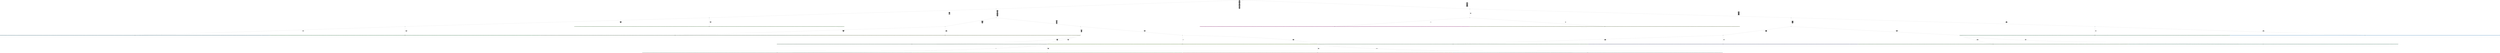 graph Tree {
node [shape=box, style="filled, rounded",color="black",penwidth="3",fontcolor="black",                 fontname=helvetica] ;
graph [ranksep="0 equally", splines=straight,                 bgcolor=transparent, dpi=200] ;
edge [fontname=helvetica, color=black] ;
0 [label="hospitals
Prob:  restaurants and other food services:0.0 accounting, tax preparation, bookkeeping, and payroll services:0.0 administration of economic programs and space research:0.0 administration of environmental quality and housing programs:0.0 administration of human resource programs:0.0 advertising and related services:0.0 aerospace product and parts manufacturing:0.0 air transportation:0.0 aircraft and parts manufacturing:0.0 animal food, grain, and oilseed milling:0.0 animal production:0.0 animal slaughtering and processing:0.0 apparel accessories and other apparel manufacturing:0.0 architectural, engineering, and related services:0.0 auto parts, accessories, and tire stores:0.0 automobile dealers:0.0 automotive equipment rental and leasing:0.0 automotive repair and maintenance:0.0 bakeries, except retail:0.0 banking and related activities:0.0 barber shops:0.0 beauty salons:0.0 beverage manufacturing:0.0 book stores and news dealers:0.0 bowling centers:0.0 building material and supplies dealers:0.0 bus service and urban transit:0.0 business support services:0.0 business, professional, political, and similar organizations:0.0 business, technical, and trade schools and training:0.0 carpet and rug mills:0.0 child day care services:0.0 civic, social, advocacy organizations, and grantmaking and giving services:0.0 clothing stores:0.0 colleges and universities, including junior colleges:0.0 commercial and service industry machinery manufacturing:0.0 commercial, industrial, and other intangible assets rental and leasing:0.0 communications, and audio and video equipment manufacturing:0.0 community food and housing, and emergency services:0.0 computer and peripheral equipment manufacturing:0.0 computer systems design and related services:0.0 construction:0.0 crop production:0.1 cut and sew apparel manufacturing:0.0 dairy product manufacturing:0.0 department stores and discount stores:0.0 drinking places, alcoholic beverages:0.0 drugs, sundries, and chemical and allied products, merchant wholesalers:0.0 drycleaning and laundry services:0.0 electric power generation, transmission, and distribution:0.0 electrical lighting and electrical equipment manufacturing, and other electrical component manufacturing, n.e.c.:0.0 electronic component and product manufacturing, n.e.c.:0.0 elementary and secondary schools:0.0 employment services:0.0 executive offices and legislative bodies:0.0 fabric mills, except knitting mills:0.0 farm product raw materials, merchant wholesalers:0.0 footwear manufacturing:0.0 fruit and vegetable preserving and specialty food manufacturing:0.0 funeral homes, and cemeteries and crematories:0.0 furniture and home furnishings stores:0.0 furniture and related product manufacturing:0.0 gasoline stations:0.0 gift, novelty, and souvenir shops:0.0 glass and glass product manufacturing:0.0 groceries and related products, merchant wholesalers:0.0 grocery stores:0.0 hardware stores:0.0 hardware, plumbing and heating equipment, and supplies, merchant wholesalers:0.0 health and personal care, except drug, stores:0.0 home health care services:0.0 hospitals:0.4 household appliance manufacturing:0.0 independent artists, performing arts, spectator sports, and related industries:0.0 individual and family services:0.0 industrial and miscellaneous chemicals:0.0 insurance carriers and related activities:0.0 jewelry, luggage, and leather goods stores:0.0 justice, public order, and safety activities:0.0 knitting fabric mills, and apparel knitting mills:0.0 labor unions:0.0 landscaping services:0.0 lawn and garden equipment and supplies stores:0.0 leather tanning and finishing and other allied products manufacturing:0.0 legal services:0.0 libraries and archives:0.0 machinery manufacturing, n.e.c.:0.0 machinery, equipment, and supplies, merchant wholesalers:0.0 management of companies and enterprises:0.0 medical equipment and supplies manufacturing:0.0 metal forgings and stampings:0.0 metals and minerals, except petroleum, merchant wholesalers:0.0 metalworking machinery manufacturing:0.0 miscellaneous durable goods, merchant wholesalers:0.0 miscellaneous fabricated metal products manufacturing:0.0 miscellaneous general merchandise stores:0.0 miscellaneous manufacturing, n.e.c.:0.0 miscellaneous nondurable goods, merchant wholesalers:0.0 miscellaneous retail stores:0.0 motion pictures and video industries:0.0 motor vehicles and motor vehicle equipment manufacturing:0.0 motor vehicles, parts and supplies, merchant wholesalers:0.0 museums, art galleries, historical sites, and similar institutions:0.0 nail salons and other personal care services:0.0 national security and international affairs:0.0 natural gas distribution:0.0 navigational, measuring, electromedical, and control instruments manufacturing:0.0 newspaper publishers:0.0 non-depository credit and related activities:0.0 not specified food industries:0.0 not specified manufacturing industries:0.0 not specified retail trade:0.0 nursing care facilities:0.1 office supplies and stationery stores:0.0 offices of chiropractors:0.0 offices of dentists:0.0 offices of optometrists:0.0 offices of other health practitioners:0.0 offices of physicians:0.1 other administrative and other support services:0.0 other amusement, gambling, and recreation industries:0.0 other direct selling establishments:0.0 other health care services:0.0 other motor vehicle dealers:0.0 other personal services:0.0 other professional, scientific, and technical services:0.0 other schools and instruction, and educational support services:0.0 other telecommunications services:0.0 outpatient care centers:0.0 paint, coating, and adhesive manufacturing:0.0 paper and paper products, merchant wholesalers:0.0 periodical, book, and directory publishers:0.0 personal and household goods repair and maintenance:0.0 petroleum and petroleum products, merchant wholesalers:0.0 pharmaceutical and medicine manufacturing:0.0 pharmacies and drug stores:0.0 plastics product manufacturing:0.0 postal service:0.0 pottery, ceramics, and plumbing fixture manufacturing:0.0 printing and related support activities:0.0 private households:0.0 public finance activities:0.0 pulp, paper, and paperboard mills:0.0 radio and television broadcasting and cable subscription programming:0.0 radio, tv, and computer stores:0.0 rail transportation:0.0 real estate:0.0 religious organizations:0.0 residential care facilities, without nursing:0.0 retail bakeries:0.0 retail florists:0.0 savings institutions, including credit unions:0.0 scientific research and development services:0.0 seafood and other miscellaneous foods, n.e.c.:0.0 securities, commodities, funds, trusts, and other financial investments:0.0 services incidental to transportation:0.0 services to buildings and dwellings:0.0 sewing, needlework, and piece goods stores:0.0 ship and boat building:0.0 shoe stores:0.0 soap, cleaning compound, and cosmetics manufacturing:0.0 specialized design services:0.0 specialty food stores:0.0 sporting and athletic goods, and doll, toy and game manufacturing:0.0 sporting goods, camera, and hobby and toy stores:0.0 structural clay product manufacturing:0.0 sugar and confectionery products:0.0 support activities for mining:0.0 textile and fabric finishing and coating mills:0.0 textile product mills, except carpet and rug:0.0 tire manufacturing:0.0 tobacco manufacturing:0.0 travel arrangements and reservation services:0.0 traveler accommodation:0.0 truck transportation:0.0 u.s. army:0.0 u.s. navy:0.0 warehousing and storage:0.0 waste management and remediation services:0.0 water, steam, air-conditioning, and irrigation systems:0.0 wholesale electronic markets, agents and brokers:0.0 wired telecommunications carriers:0.0
Frac: 0.069", fillcolor="#86c0d5"] ;
1 [label="MAISCO08", fillcolor="#87cabb"] ;
2 [label="elementary and secondary schools
Prob:  restaurants and other food services:0.0 accounting, tax preparation, bookkeeping, and payroll services:0.0 administration of economic programs and space research:0.0 administration of environmental quality and housing programs:0.0 administration of human resource programs:0.0 advertising and related services:0.0 aerospace product and parts manufacturing:0.0 air transportation:0.0 aircraft and parts manufacturing:0.0 animal food, grain, and oilseed milling:0.0 animal production:0.0 animal slaughtering and processing:0.0 apparel accessories and other apparel manufacturing:0.0 architectural, engineering, and related services:0.0 auto parts, accessories, and tire stores:0.0 automobile dealers:0.0 automotive equipment rental and leasing:0.0 automotive repair and maintenance:0.0 bakeries, except retail:0.0 banking and related activities:0.0 barber shops:0.0 beauty salons:0.0 beverage manufacturing:0.0 book stores and news dealers:0.0 bowling centers:0.0 building material and supplies dealers:0.0 bus service and urban transit:0.0 business support services:0.0 business, professional, political, and similar organizations:0.0 business, technical, and trade schools and training:0.0 carpet and rug mills:0.0 child day care services:0.0 civic, social, advocacy organizations, and grantmaking and giving services:0.0 clothing stores:0.0 colleges and universities, including junior colleges:0.0 commercial and service industry machinery manufacturing:0.0 commercial, industrial, and other intangible assets rental and leasing:0.0 communications, and audio and video equipment manufacturing:0.0 community food and housing, and emergency services:0.0 computer and peripheral equipment manufacturing:0.0 computer systems design and related services:0.0 construction:0.0 crop production:0.0 cut and sew apparel manufacturing:0.0 dairy product manufacturing:0.0 department stores and discount stores:0.0 drinking places, alcoholic beverages:0.0 drugs, sundries, and chemical and allied products, merchant wholesalers:0.0 drycleaning and laundry services:0.0 electric power generation, transmission, and distribution:0.0 electrical lighting and electrical equipment manufacturing, and other electrical component manufacturing, n.e.c.:0.0 electronic component and product manufacturing, n.e.c.:0.0 elementary and secondary schools:0.5 employment services:0.0 executive offices and legislative bodies:0.0 fabric mills, except knitting mills:0.0 farm product raw materials, merchant wholesalers:0.0 footwear manufacturing:0.0 fruit and vegetable preserving and specialty food manufacturing:0.0 funeral homes, and cemeteries and crematories:0.0 furniture and home furnishings stores:0.0 furniture and related product manufacturing:0.0 gasoline stations:0.0 gift, novelty, and souvenir shops:0.0 glass and glass product manufacturing:0.0 groceries and related products, merchant wholesalers:0.0 grocery stores:0.0 hardware stores:0.0 hardware, plumbing and heating equipment, and supplies, merchant wholesalers:0.0 health and personal care, except drug, stores:0.0 home health care services:0.0 hospitals:0.0 household appliance manufacturing:0.0 independent artists, performing arts, spectator sports, and related industries:0.0 individual and family services:0.0 industrial and miscellaneous chemicals:0.0 insurance carriers and related activities:0.0 jewelry, luggage, and leather goods stores:0.0 justice, public order, and safety activities:0.0 knitting fabric mills, and apparel knitting mills:0.0 labor unions:0.0 landscaping services:0.0 lawn and garden equipment and supplies stores:0.0 leather tanning and finishing and other allied products manufacturing:0.0 legal services:0.0 libraries and archives:0.0 machinery manufacturing, n.e.c.:0.0 machinery, equipment, and supplies, merchant wholesalers:0.0 management of companies and enterprises:0.0 medical equipment and supplies manufacturing:0.0 metal forgings and stampings:0.0 metals and minerals, except petroleum, merchant wholesalers:0.0 metalworking machinery manufacturing:0.0 miscellaneous durable goods, merchant wholesalers:0.0 miscellaneous fabricated metal products manufacturing:0.0 miscellaneous general merchandise stores:0.0 miscellaneous manufacturing, n.e.c.:0.0 miscellaneous nondurable goods, merchant wholesalers:0.0 miscellaneous retail stores:0.0 motion pictures and video industries:0.0 motor vehicles and motor vehicle equipment manufacturing:0.0 motor vehicles, parts and supplies, merchant wholesalers:0.0 museums, art galleries, historical sites, and similar institutions:0.0 nail salons and other personal care services:0.0 national security and international affairs:0.0 natural gas distribution:0.0 navigational, measuring, electromedical, and control instruments manufacturing:0.0 newspaper publishers:0.0 non-depository credit and related activities:0.0 not specified food industries:0.0 not specified manufacturing industries:0.0 not specified retail trade:0.0 nursing care facilities:0.0 office supplies and stationery stores:0.0 offices of chiropractors:0.0 offices of dentists:0.0 offices of optometrists:0.0 offices of other health practitioners:0.0 offices of physicians:0.0 other administrative and other support services:0.0 other amusement, gambling, and recreation industries:0.0 other direct selling establishments:0.0 other health care services:0.0 other motor vehicle dealers:0.0 other personal services:0.0 other professional, scientific, and technical services:0.0 other schools and instruction, and educational support services:0.0 other telecommunications services:0.0 outpatient care centers:0.0 paint, coating, and adhesive manufacturing:0.0 paper and paper products, merchant wholesalers:0.0 periodical, book, and directory publishers:0.0 personal and household goods repair and maintenance:0.0 petroleum and petroleum products, merchant wholesalers:0.0 pharmaceutical and medicine manufacturing:0.0 pharmacies and drug stores:0.0 plastics product manufacturing:0.0 postal service:0.1 pottery, ceramics, and plumbing fixture manufacturing:0.0 printing and related support activities:0.0 private households:0.0 public finance activities:0.0 pulp, paper, and paperboard mills:0.0 radio and television broadcasting and cable subscription programming:0.0 radio, tv, and computer stores:0.0 rail transportation:0.0 real estate:0.0 religious organizations:0.0 residential care facilities, without nursing:0.0 retail bakeries:0.0 retail florists:0.0 savings institutions, including credit unions:0.0 scientific research and development services:0.0 seafood and other miscellaneous foods, n.e.c.:0.0 securities, commodities, funds, trusts, and other financial investments:0.0 services incidental to transportation:0.0 services to buildings and dwellings:0.0 sewing, needlework, and piece goods stores:0.0 ship and boat building:0.0 shoe stores:0.0 soap, cleaning compound, and cosmetics manufacturing:0.0 specialized design services:0.0 specialty food stores:0.0 sporting and athletic goods, and doll, toy and game manufacturing:0.0 sporting goods, camera, and hobby and toy stores:0.0 structural clay product manufacturing:0.0 sugar and confectionery products:0.0 support activities for mining:0.0 textile and fabric finishing and coating mills:0.0 textile product mills, except carpet and rug:0.0 tire manufacturing:0.0 tobacco manufacturing:0.0 travel arrangements and reservation services:0.0 traveler accommodation:0.0 truck transportation:0.0 u.s. army:0.0 u.s. navy:0.0 warehousing and storage:0.0 waste management and remediation services:0.0 water, steam, air-conditioning, and irrigation systems:0.0 wholesale electronic markets, agents and brokers:0.0 wired telecommunications carriers:0.0
Frac: 0.068", fillcolor="#88d5a1"] ;
3 [label="MAISCO08", fillcolor="#8eceb4"] ;
4 [label="elementary and secondary schools
Prob:  restaurants and other food services:0.0 accounting, tax preparation, bookkeeping, and payroll services:0.0 administration of economic programs and space research:0.0 administration of environmental quality and housing programs:0.0 administration of human resource programs:0.0 advertising and related services:0.0 aerospace product and parts manufacturing:0.0 air transportation:0.0 aircraft and parts manufacturing:0.0 animal food, grain, and oilseed milling:0.0 animal production:0.0 animal slaughtering and processing:0.0 apparel accessories and other apparel manufacturing:0.0 architectural, engineering, and related services:0.0 auto parts, accessories, and tire stores:0.0 automobile dealers:0.0 automotive equipment rental and leasing:0.0 automotive repair and maintenance:0.0 bakeries, except retail:0.0 banking and related activities:0.0 barber shops:0.0 beauty salons:0.0 beverage manufacturing:0.0 book stores and news dealers:0.0 bowling centers:0.0 building material and supplies dealers:0.0 bus service and urban transit:0.1 business support services:0.0 business, professional, political, and similar organizations:0.0 business, technical, and trade schools and training:0.0 carpet and rug mills:0.0 child day care services:0.0 civic, social, advocacy organizations, and grantmaking and giving services:0.0 clothing stores:0.1 colleges and universities, including junior colleges:0.0 commercial and service industry machinery manufacturing:0.0 commercial, industrial, and other intangible assets rental and leasing:0.0 communications, and audio and video equipment manufacturing:0.0 community food and housing, and emergency services:0.0 computer and peripheral equipment manufacturing:0.0 computer systems design and related services:0.0 construction:0.0 crop production:0.1 cut and sew apparel manufacturing:0.0 dairy product manufacturing:0.0 department stores and discount stores:0.0 drinking places, alcoholic beverages:0.0 drugs, sundries, and chemical and allied products, merchant wholesalers:0.0 drycleaning and laundry services:0.0 electric power generation, transmission, and distribution:0.0 electrical lighting and electrical equipment manufacturing, and other electrical component manufacturing, n.e.c.:0.0 electronic component and product manufacturing, n.e.c.:0.0 elementary and secondary schools:0.1 employment services:0.0 executive offices and legislative bodies:0.0 fabric mills, except knitting mills:0.0 farm product raw materials, merchant wholesalers:0.0 footwear manufacturing:0.0 fruit and vegetable preserving and specialty food manufacturing:0.0 funeral homes, and cemeteries and crematories:0.0 furniture and home furnishings stores:0.0 furniture and related product manufacturing:0.0 gasoline stations:0.0 gift, novelty, and souvenir shops:0.0 glass and glass product manufacturing:0.0 groceries and related products, merchant wholesalers:0.0 grocery stores:0.1 hardware stores:0.0 hardware, plumbing and heating equipment, and supplies, merchant wholesalers:0.0 health and personal care, except drug, stores:0.0 home health care services:0.0 hospitals:0.0 household appliance manufacturing:0.0 independent artists, performing arts, spectator sports, and related industries:0.0 individual and family services:0.0 industrial and miscellaneous chemicals:0.0 insurance carriers and related activities:0.0 jewelry, luggage, and leather goods stores:0.0 justice, public order, and safety activities:0.0 knitting fabric mills, and apparel knitting mills:0.0 labor unions:0.0 landscaping services:0.0 lawn and garden equipment and supplies stores:0.0 leather tanning and finishing and other allied products manufacturing:0.0 legal services:0.0 libraries and archives:0.0 machinery manufacturing, n.e.c.:0.0 machinery, equipment, and supplies, merchant wholesalers:0.0 management of companies and enterprises:0.0 medical equipment and supplies manufacturing:0.0 metal forgings and stampings:0.0 metals and minerals, except petroleum, merchant wholesalers:0.0 metalworking machinery manufacturing:0.0 miscellaneous durable goods, merchant wholesalers:0.0 miscellaneous fabricated metal products manufacturing:0.0 miscellaneous general merchandise stores:0.0 miscellaneous manufacturing, n.e.c.:0.0 miscellaneous nondurable goods, merchant wholesalers:0.0 miscellaneous retail stores:0.0 motion pictures and video industries:0.0 motor vehicles and motor vehicle equipment manufacturing:0.0 motor vehicles, parts and supplies, merchant wholesalers:0.0 museums, art galleries, historical sites, and similar institutions:0.0 nail salons and other personal care services:0.0 national security and international affairs:0.0 natural gas distribution:0.0 navigational, measuring, electromedical, and control instruments manufacturing:0.0 newspaper publishers:0.0 non-depository credit and related activities:0.0 not specified food industries:0.0 not specified manufacturing industries:0.0 not specified retail trade:0.0 nursing care facilities:0.0 office supplies and stationery stores:0.0 offices of chiropractors:0.0 offices of dentists:0.0 offices of optometrists:0.0 offices of other health practitioners:0.0 offices of physicians:0.0 other administrative and other support services:0.0 other amusement, gambling, and recreation industries:0.0 other direct selling establishments:0.0 other health care services:0.0 other motor vehicle dealers:0.0 other personal services:0.0 other professional, scientific, and technical services:0.0 other schools and instruction, and educational support services:0.0 other telecommunications services:0.0 outpatient care centers:0.0 paint, coating, and adhesive manufacturing:0.0 paper and paper products, merchant wholesalers:0.0 periodical, book, and directory publishers:0.0 personal and household goods repair and maintenance:0.0 petroleum and petroleum products, merchant wholesalers:0.0 pharmaceutical and medicine manufacturing:0.0 pharmacies and drug stores:0.0 plastics product manufacturing:0.0 postal service:0.0 pottery, ceramics, and plumbing fixture manufacturing:0.0 printing and related support activities:0.0 private households:0.0 public finance activities:0.0 pulp, paper, and paperboard mills:0.0 radio and television broadcasting and cable subscription programming:0.0 radio, tv, and computer stores:0.0 rail transportation:0.0 real estate:0.0 religious organizations:0.0 residential care facilities, without nursing:0.0 retail bakeries:0.0 retail florists:0.0 savings institutions, including credit unions:0.0 scientific research and development services:0.0 seafood and other miscellaneous foods, n.e.c.:0.0 securities, commodities, funds, trusts, and other financial investments:0.0 services incidental to transportation:0.0 services to buildings and dwellings:0.0 sewing, needlework, and piece goods stores:0.0 ship and boat building:0.0 shoe stores:0.0 soap, cleaning compound, and cosmetics manufacturing:0.0 specialized design services:0.0 specialty food stores:0.0 sporting and athletic goods, and doll, toy and game manufacturing:0.0 sporting goods, camera, and hobby and toy stores:0.0 structural clay product manufacturing:0.0 sugar and confectionery products:0.0 support activities for mining:0.0 textile and fabric finishing and coating mills:0.0 textile product mills, except carpet and rug:0.0 tire manufacturing:0.0 tobacco manufacturing:0.0 travel arrangements and reservation services:0.0 traveler accommodation:0.0 truck transportation:0.0 u.s. army:0.0 u.s. navy:0.0 warehousing and storage:0.0 waste management and remediation services:0.0 water, steam, air-conditioning, and irrigation systems:0.0 wholesale electronic markets, agents and brokers:0.0 wired telecommunications carriers:0.0
Frac: 0.046", fillcolor="#a5da9e"] ;
5 [label="MAISCO08", fillcolor="#a3c8a4"] ;
6 [label="elementary and secondary schools
Prob:  restaurants and other food services:0.0 accounting, tax preparation, bookkeeping, and payroll services:0.0 administration of economic programs and space research:0.0 administration of environmental quality and housing programs:0.0 administration of human resource programs:0.0 advertising and related services:0.0 aerospace product and parts manufacturing:0.0 air transportation:0.0 aircraft and parts manufacturing:0.0 animal food, grain, and oilseed milling:0.0 animal production:0.0 animal slaughtering and processing:0.0 apparel accessories and other apparel manufacturing:0.0 architectural, engineering, and related services:0.0 auto parts, accessories, and tire stores:0.0 automobile dealers:0.0 automotive equipment rental and leasing:0.0 automotive repair and maintenance:0.0 bakeries, except retail:0.0 banking and related activities:0.1 barber shops:0.0 beauty salons:0.0 beverage manufacturing:0.0 book stores and news dealers:0.0 bowling centers:0.0 building material and supplies dealers:0.0 bus service and urban transit:0.0 business support services:0.0 business, professional, political, and similar organizations:0.0 business, technical, and trade schools and training:0.0 carpet and rug mills:0.0 child day care services:0.0 civic, social, advocacy organizations, and grantmaking and giving services:0.0 clothing stores:0.0 colleges and universities, including junior colleges:0.0 commercial and service industry machinery manufacturing:0.0 commercial, industrial, and other intangible assets rental and leasing:0.0 communications, and audio and video equipment manufacturing:0.0 community food and housing, and emergency services:0.0 computer and peripheral equipment manufacturing:0.0 computer systems design and related services:0.0 construction:0.0 crop production:0.0 cut and sew apparel manufacturing:0.0 dairy product manufacturing:0.0 department stores and discount stores:0.0 drinking places, alcoholic beverages:0.0 drugs, sundries, and chemical and allied products, merchant wholesalers:0.0 drycleaning and laundry services:0.0 electric power generation, transmission, and distribution:0.0 electrical lighting and electrical equipment manufacturing, and other electrical component manufacturing, n.e.c.:0.0 electronic component and product manufacturing, n.e.c.:0.0 elementary and secondary schools:0.1 employment services:0.0 executive offices and legislative bodies:0.0 fabric mills, except knitting mills:0.0 farm product raw materials, merchant wholesalers:0.0 footwear manufacturing:0.0 fruit and vegetable preserving and specialty food manufacturing:0.0 funeral homes, and cemeteries and crematories:0.0 furniture and home furnishings stores:0.0 furniture and related product manufacturing:0.0 gasoline stations:0.0 gift, novelty, and souvenir shops:0.0 glass and glass product manufacturing:0.0 groceries and related products, merchant wholesalers:0.0 grocery stores:0.0 hardware stores:0.0 hardware, plumbing and heating equipment, and supplies, merchant wholesalers:0.0 health and personal care, except drug, stores:0.0 home health care services:0.0 hospitals:0.0 household appliance manufacturing:0.0 independent artists, performing arts, spectator sports, and related industries:0.0 individual and family services:0.1 industrial and miscellaneous chemicals:0.0 insurance carriers and related activities:0.0 jewelry, luggage, and leather goods stores:0.0 justice, public order, and safety activities:0.0 knitting fabric mills, and apparel knitting mills:0.0 labor unions:0.0 landscaping services:0.0 lawn and garden equipment and supplies stores:0.0 leather tanning and finishing and other allied products manufacturing:0.0 legal services:0.0 libraries and archives:0.0 machinery manufacturing, n.e.c.:0.0 machinery, equipment, and supplies, merchant wholesalers:0.0 management of companies and enterprises:0.0 medical equipment and supplies manufacturing:0.0 metal forgings and stampings:0.0 metals and minerals, except petroleum, merchant wholesalers:0.0 metalworking machinery manufacturing:0.0 miscellaneous durable goods, merchant wholesalers:0.0 miscellaneous fabricated metal products manufacturing:0.0 miscellaneous general merchandise stores:0.0 miscellaneous manufacturing, n.e.c.:0.0 miscellaneous nondurable goods, merchant wholesalers:0.0 miscellaneous retail stores:0.0 motion pictures and video industries:0.0 motor vehicles and motor vehicle equipment manufacturing:0.0 motor vehicles, parts and supplies, merchant wholesalers:0.0 museums, art galleries, historical sites, and similar institutions:0.0 nail salons and other personal care services:0.0 national security and international affairs:0.0 natural gas distribution:0.0 navigational, measuring, electromedical, and control instruments manufacturing:0.0 newspaper publishers:0.0 non-depository credit and related activities:0.0 not specified food industries:0.0 not specified manufacturing industries:0.0 not specified retail trade:0.0 nursing care facilities:0.0 office supplies and stationery stores:0.0 offices of chiropractors:0.0 offices of dentists:0.0 offices of optometrists:0.0 offices of other health practitioners:0.0 offices of physicians:0.0 other administrative and other support services:0.0 other amusement, gambling, and recreation industries:0.0 other direct selling establishments:0.0 other health care services:0.0 other motor vehicle dealers:0.0 other personal services:0.0 other professional, scientific, and technical services:0.0 other schools and instruction, and educational support services:0.0 other telecommunications services:0.0 outpatient care centers:0.0 paint, coating, and adhesive manufacturing:0.0 paper and paper products, merchant wholesalers:0.0 periodical, book, and directory publishers:0.0 personal and household goods repair and maintenance:0.0 petroleum and petroleum products, merchant wholesalers:0.0 pharmaceutical and medicine manufacturing:0.0 pharmacies and drug stores:0.0 plastics product manufacturing:0.0 postal service:0.0 pottery, ceramics, and plumbing fixture manufacturing:0.0 printing and related support activities:0.0 private households:0.0 public finance activities:0.0 pulp, paper, and paperboard mills:0.0 radio and television broadcasting and cable subscription programming:0.0 radio, tv, and computer stores:0.0 rail transportation:0.0 real estate:0.0 religious organizations:0.0 residential care facilities, without nursing:0.0 retail bakeries:0.0 retail florists:0.0 savings institutions, including credit unions:0.0 scientific research and development services:0.0 seafood and other miscellaneous foods, n.e.c.:0.0 securities, commodities, funds, trusts, and other financial investments:0.0 services incidental to transportation:0.0 services to buildings and dwellings:0.0 sewing, needlework, and piece goods stores:0.0 ship and boat building:0.0 shoe stores:0.0 soap, cleaning compound, and cosmetics manufacturing:0.0 specialized design services:0.0 specialty food stores:0.0 sporting and athletic goods, and doll, toy and game manufacturing:0.0 sporting goods, camera, and hobby and toy stores:0.0 structural clay product manufacturing:0.0 sugar and confectionery products:0.0 support activities for mining:0.0 textile and fabric finishing and coating mills:0.0 textile product mills, except carpet and rug:0.0 tire manufacturing:0.0 tobacco manufacturing:0.0 travel arrangements and reservation services:0.0 traveler accommodation:0.0 truck transportation:0.0 u.s. army:0.0 u.s. navy:0.0 warehousing and storage:0.0 waste management and remediation services:0.0 water, steam, air-conditioning, and irrigation systems:0.0 wholesale electronic markets, agents and brokers:0.0 wired telecommunications carriers:0.0
Frac: 0.065", fillcolor="#a5c2a9"] ;
7 [label="MAISCO08", fillcolor="#afc6a6"] ;
8 [label="banking and related activities
Prob:  restaurants and other food services:0.0 accounting, tax preparation, bookkeeping, and payroll services:0.0 administration of economic programs and space research:0.0 administration of environmental quality and housing programs:0.0 administration of human resource programs:0.0 advertising and related services:0.0 aerospace product and parts manufacturing:0.0 air transportation:0.0 aircraft and parts manufacturing:0.0 animal food, grain, and oilseed milling:0.0 animal production:0.0 animal slaughtering and processing:0.0 apparel accessories and other apparel manufacturing:0.0 architectural, engineering, and related services:0.0 auto parts, accessories, and tire stores:0.0 automobile dealers:0.0 automotive equipment rental and leasing:0.0 automotive repair and maintenance:0.0 bakeries, except retail:0.0 banking and related activities:0.3 barber shops:0.0 beauty salons:0.0 beverage manufacturing:0.0 book stores and news dealers:0.0 bowling centers:0.0 building material and supplies dealers:0.0 bus service and urban transit:0.0 business support services:0.0 business, professional, political, and similar organizations:0.0 business, technical, and trade schools and training:0.0 carpet and rug mills:0.0 child day care services:0.0 civic, social, advocacy organizations, and grantmaking and giving services:0.0 clothing stores:0.0 colleges and universities, including junior colleges:0.0 commercial and service industry machinery manufacturing:0.0 commercial, industrial, and other intangible assets rental and leasing:0.0 communications, and audio and video equipment manufacturing:0.0 community food and housing, and emergency services:0.0 computer and peripheral equipment manufacturing:0.0 computer systems design and related services:0.0 construction:0.0 crop production:0.0 cut and sew apparel manufacturing:0.0 dairy product manufacturing:0.0 department stores and discount stores:0.0 drinking places, alcoholic beverages:0.0 drugs, sundries, and chemical and allied products, merchant wholesalers:0.0 drycleaning and laundry services:0.0 electric power generation, transmission, and distribution:0.0 electrical lighting and electrical equipment manufacturing, and other electrical component manufacturing, n.e.c.:0.0 electronic component and product manufacturing, n.e.c.:0.0 elementary and secondary schools:0.0 employment services:0.0 executive offices and legislative bodies:0.0 fabric mills, except knitting mills:0.0 farm product raw materials, merchant wholesalers:0.0 footwear manufacturing:0.0 fruit and vegetable preserving and specialty food manufacturing:0.0 funeral homes, and cemeteries and crematories:0.0 furniture and home furnishings stores:0.0 furniture and related product manufacturing:0.0 gasoline stations:0.0 gift, novelty, and souvenir shops:0.0 glass and glass product manufacturing:0.0 groceries and related products, merchant wholesalers:0.0 grocery stores:0.0 hardware stores:0.0 hardware, plumbing and heating equipment, and supplies, merchant wholesalers:0.0 health and personal care, except drug, stores:0.0 home health care services:0.0 hospitals:0.1 household appliance manufacturing:0.0 independent artists, performing arts, spectator sports, and related industries:0.0 individual and family services:0.0 industrial and miscellaneous chemicals:0.0 insurance carriers and related activities:0.0 jewelry, luggage, and leather goods stores:0.0 justice, public order, and safety activities:0.0 knitting fabric mills, and apparel knitting mills:0.0 labor unions:0.0 landscaping services:0.0 lawn and garden equipment and supplies stores:0.0 leather tanning and finishing and other allied products manufacturing:0.0 legal services:0.0 libraries and archives:0.0 machinery manufacturing, n.e.c.:0.0 machinery, equipment, and supplies, merchant wholesalers:0.0 management of companies and enterprises:0.0 medical equipment and supplies manufacturing:0.0 metal forgings and stampings:0.0 metals and minerals, except petroleum, merchant wholesalers:0.0 metalworking machinery manufacturing:0.0 miscellaneous durable goods, merchant wholesalers:0.0 miscellaneous fabricated metal products manufacturing:0.0 miscellaneous general merchandise stores:0.0 miscellaneous manufacturing, n.e.c.:0.0 miscellaneous nondurable goods, merchant wholesalers:0.0 miscellaneous retail stores:0.0 motion pictures and video industries:0.0 motor vehicles and motor vehicle equipment manufacturing:0.0 motor vehicles, parts and supplies, merchant wholesalers:0.0 museums, art galleries, historical sites, and similar institutions:0.0 nail salons and other personal care services:0.0 national security and international affairs:0.0 natural gas distribution:0.0 navigational, measuring, electromedical, and control instruments manufacturing:0.0 newspaper publishers:0.0 non-depository credit and related activities:0.0 not specified food industries:0.0 not specified manufacturing industries:0.0 not specified retail trade:0.0 nursing care facilities:0.0 office supplies and stationery stores:0.0 offices of chiropractors:0.0 offices of dentists:0.0 offices of optometrists:0.0 offices of other health practitioners:0.0 offices of physicians:0.0 other administrative and other support services:0.0 other amusement, gambling, and recreation industries:0.0 other direct selling establishments:0.0 other health care services:0.0 other motor vehicle dealers:0.0 other personal services:0.0 other professional, scientific, and technical services:0.0 other schools and instruction, and educational support services:0.0 other telecommunications services:0.0 outpatient care centers:0.0 paint, coating, and adhesive manufacturing:0.0 paper and paper products, merchant wholesalers:0.0 periodical, book, and directory publishers:0.0 personal and household goods repair and maintenance:0.0 petroleum and petroleum products, merchant wholesalers:0.0 pharmaceutical and medicine manufacturing:0.0 pharmacies and drug stores:0.0 plastics product manufacturing:0.0 postal service:0.0 pottery, ceramics, and plumbing fixture manufacturing:0.0 printing and related support activities:0.0 private households:0.0 public finance activities:0.0 pulp, paper, and paperboard mills:0.0 radio and television broadcasting and cable subscription programming:0.0 radio, tv, and computer stores:0.0 rail transportation:0.0 real estate:0.0 religious organizations:0.0 residential care facilities, without nursing:0.0 retail bakeries:0.0 retail florists:0.0 savings institutions, including credit unions:0.0 scientific research and development services:0.0 seafood and other miscellaneous foods, n.e.c.:0.0 securities, commodities, funds, trusts, and other financial investments:0.0 services incidental to transportation:0.0 services to buildings and dwellings:0.0 sewing, needlework, and piece goods stores:0.0 ship and boat building:0.0 shoe stores:0.0 soap, cleaning compound, and cosmetics manufacturing:0.0 specialized design services:0.0 specialty food stores:0.0 sporting and athletic goods, and doll, toy and game manufacturing:0.0 sporting goods, camera, and hobby and toy stores:0.0 structural clay product manufacturing:0.0 sugar and confectionery products:0.0 support activities for mining:0.0 textile and fabric finishing and coating mills:0.0 textile product mills, except carpet and rug:0.0 tire manufacturing:0.0 tobacco manufacturing:0.0 travel arrangements and reservation services:0.0 traveler accommodation:0.0 truck transportation:0.0 u.s. army:0.0 u.s. navy:0.0 warehousing and storage:0.0 waste management and remediation services:0.0 water, steam, air-conditioning, and irrigation systems:0.0 wholesale electronic markets, agents and brokers:0.0 wired telecommunications carriers:0.0
Frac: 0.041", fillcolor="#becda1"] ;
9 [label="MAISCO08", fillcolor="#abc59d"] ;
10 [label="elementary and secondary schools
Prob:  restaurants and other food services:0.0 accounting, tax preparation, bookkeeping, and payroll services:0.0 administration of economic programs and space research:0.0 administration of environmental quality and housing programs:0.0 administration of human resource programs:0.0 advertising and related services:0.0 aerospace product and parts manufacturing:0.0 air transportation:0.0 aircraft and parts manufacturing:0.0 animal food, grain, and oilseed milling:0.0 animal production:0.0 animal slaughtering and processing:0.0 apparel accessories and other apparel manufacturing:0.0 architectural, engineering, and related services:0.0 auto parts, accessories, and tire stores:0.0 automobile dealers:0.0 automotive equipment rental and leasing:0.0 automotive repair and maintenance:0.0 bakeries, except retail:0.0 banking and related activities:0.1 barber shops:0.0 beauty salons:0.0 beverage manufacturing:0.0 book stores and news dealers:0.0 bowling centers:0.0 building material and supplies dealers:0.0 bus service and urban transit:0.0 business support services:0.0 business, professional, political, and similar organizations:0.0 business, technical, and trade schools and training:0.0 carpet and rug mills:0.0 child day care services:0.0 civic, social, advocacy organizations, and grantmaking and giving services:0.0 clothing stores:0.0 colleges and universities, including junior colleges:0.0 commercial and service industry machinery manufacturing:0.0 commercial, industrial, and other intangible assets rental and leasing:0.0 communications, and audio and video equipment manufacturing:0.0 community food and housing, and emergency services:0.0 computer and peripheral equipment manufacturing:0.0 computer systems design and related services:0.0 construction:0.0 crop production:0.0 cut and sew apparel manufacturing:0.0 dairy product manufacturing:0.0 department stores and discount stores:0.0 drinking places, alcoholic beverages:0.0 drugs, sundries, and chemical and allied products, merchant wholesalers:0.0 drycleaning and laundry services:0.0 electric power generation, transmission, and distribution:0.0 electrical lighting and electrical equipment manufacturing, and other electrical component manufacturing, n.e.c.:0.0 electronic component and product manufacturing, n.e.c.:0.0 elementary and secondary schools:0.2 employment services:0.0 executive offices and legislative bodies:0.0 fabric mills, except knitting mills:0.0 farm product raw materials, merchant wholesalers:0.0 footwear manufacturing:0.0 fruit and vegetable preserving and specialty food manufacturing:0.0 funeral homes, and cemeteries and crematories:0.0 furniture and home furnishings stores:0.0 furniture and related product manufacturing:0.0 gasoline stations:0.0 gift, novelty, and souvenir shops:0.0 glass and glass product manufacturing:0.0 groceries and related products, merchant wholesalers:0.0 grocery stores:0.0 hardware stores:0.0 hardware, plumbing and heating equipment, and supplies, merchant wholesalers:0.0 health and personal care, except drug, stores:0.0 home health care services:0.0 hospitals:0.1 household appliance manufacturing:0.0 independent artists, performing arts, spectator sports, and related industries:0.0 individual and family services:0.0 industrial and miscellaneous chemicals:0.0 insurance carriers and related activities:0.0 jewelry, luggage, and leather goods stores:0.0 justice, public order, and safety activities:0.0 knitting fabric mills, and apparel knitting mills:0.0 labor unions:0.0 landscaping services:0.0 lawn and garden equipment and supplies stores:0.0 leather tanning and finishing and other allied products manufacturing:0.0 legal services:0.0 libraries and archives:0.0 machinery manufacturing, n.e.c.:0.0 machinery, equipment, and supplies, merchant wholesalers:0.0 management of companies and enterprises:0.0 medical equipment and supplies manufacturing:0.0 metal forgings and stampings:0.0 metals and minerals, except petroleum, merchant wholesalers:0.0 metalworking machinery manufacturing:0.0 miscellaneous durable goods, merchant wholesalers:0.0 miscellaneous fabricated metal products manufacturing:0.0 miscellaneous general merchandise stores:0.0 miscellaneous manufacturing, n.e.c.:0.0 miscellaneous nondurable goods, merchant wholesalers:0.0 miscellaneous retail stores:0.0 motion pictures and video industries:0.0 motor vehicles and motor vehicle equipment manufacturing:0.0 motor vehicles, parts and supplies, merchant wholesalers:0.0 museums, art galleries, historical sites, and similar institutions:0.0 nail salons and other personal care services:0.0 national security and international affairs:0.0 natural gas distribution:0.0 navigational, measuring, electromedical, and control instruments manufacturing:0.0 newspaper publishers:0.0 non-depository credit and related activities:0.0 not specified food industries:0.0 not specified manufacturing industries:0.0 not specified retail trade:0.0 nursing care facilities:0.0 office supplies and stationery stores:0.0 offices of chiropractors:0.0 offices of dentists:0.0 offices of optometrists:0.0 offices of other health practitioners:0.0 offices of physicians:0.0 other administrative and other support services:0.0 other amusement, gambling, and recreation industries:0.0 other direct selling establishments:0.0 other health care services:0.0 other motor vehicle dealers:0.0 other personal services:0.0 other professional, scientific, and technical services:0.0 other schools and instruction, and educational support services:0.0 other telecommunications services:0.0 outpatient care centers:0.0 paint, coating, and adhesive manufacturing:0.0 paper and paper products, merchant wholesalers:0.0 periodical, book, and directory publishers:0.0 personal and household goods repair and maintenance:0.1 petroleum and petroleum products, merchant wholesalers:0.0 pharmaceutical and medicine manufacturing:0.0 pharmacies and drug stores:0.0 plastics product manufacturing:0.0 postal service:0.0 pottery, ceramics, and plumbing fixture manufacturing:0.0 printing and related support activities:0.0 private households:0.0 public finance activities:0.0 pulp, paper, and paperboard mills:0.0 radio and television broadcasting and cable subscription programming:0.0 radio, tv, and computer stores:0.0 rail transportation:0.0 real estate:0.0 religious organizations:0.0 residential care facilities, without nursing:0.0 retail bakeries:0.0 retail florists:0.0 savings institutions, including credit unions:0.0 scientific research and development services:0.0 seafood and other miscellaneous foods, n.e.c.:0.0 securities, commodities, funds, trusts, and other financial investments:0.0 services incidental to transportation:0.0 services to buildings and dwellings:0.0 sewing, needlework, and piece goods stores:0.0 ship and boat building:0.0 shoe stores:0.0 soap, cleaning compound, and cosmetics manufacturing:0.0 specialized design services:0.0 specialty food stores:0.0 sporting and athletic goods, and doll, toy and game manufacturing:0.0 sporting goods, camera, and hobby and toy stores:0.0 structural clay product manufacturing:0.0 sugar and confectionery products:0.0 support activities for mining:0.0 textile and fabric finishing and coating mills:0.0 textile product mills, except carpet and rug:0.0 tire manufacturing:0.0 tobacco manufacturing:0.0 travel arrangements and reservation services:0.0 traveler accommodation:0.0 truck transportation:0.0 u.s. army:0.0 u.s. navy:0.0 warehousing and storage:0.0 waste management and remediation services:0.0 water, steam, air-conditioning, and irrigation systems:0.0 wholesale electronic markets, agents and brokers:0.0 wired telecommunications carriers:0.0
Frac: 0.067", fillcolor="#9bc0a9"] ;
11 [label="MAISCO08", fillcolor="#9ec89f"] ;
12 [label="department stores and discount stores
Prob:  restaurants and other food services:0.0 accounting, tax preparation, bookkeeping, and payroll services:0.0 administration of economic programs and space research:0.0 administration of environmental quality and housing programs:0.0 administration of human resource programs:0.0 advertising and related services:0.0 aerospace product and parts manufacturing:0.0 air transportation:0.0 aircraft and parts manufacturing:0.0 animal food, grain, and oilseed milling:0.0 animal production:0.0 animal slaughtering and processing:0.0 apparel accessories and other apparel manufacturing:0.0 architectural, engineering, and related services:0.0 auto parts, accessories, and tire stores:0.0 automobile dealers:0.0 automotive equipment rental and leasing:0.0 automotive repair and maintenance:0.0 bakeries, except retail:0.0 banking and related activities:0.0 barber shops:0.0 beauty salons:0.0 beverage manufacturing:0.0 book stores and news dealers:0.0 bowling centers:0.0 building material and supplies dealers:0.0 bus service and urban transit:0.0 business support services:0.0 business, professional, political, and similar organizations:0.0 business, technical, and trade schools and training:0.0 carpet and rug mills:0.0 child day care services:0.0 civic, social, advocacy organizations, and grantmaking and giving services:0.0 clothing stores:0.2 colleges and universities, including junior colleges:0.0 commercial and service industry machinery manufacturing:0.0 commercial, industrial, and other intangible assets rental and leasing:0.0 communications, and audio and video equipment manufacturing:0.0 community food and housing, and emergency services:0.0 computer and peripheral equipment manufacturing:0.0 computer systems design and related services:0.0 construction:0.0 crop production:0.0 cut and sew apparel manufacturing:0.0 dairy product manufacturing:0.0 department stores and discount stores:0.2 drinking places, alcoholic beverages:0.0 drugs, sundries, and chemical and allied products, merchant wholesalers:0.0 drycleaning and laundry services:0.0 electric power generation, transmission, and distribution:0.0 electrical lighting and electrical equipment manufacturing, and other electrical component manufacturing, n.e.c.:0.0 electronic component and product manufacturing, n.e.c.:0.0 elementary and secondary schools:0.0 employment services:0.0 executive offices and legislative bodies:0.0 fabric mills, except knitting mills:0.0 farm product raw materials, merchant wholesalers:0.0 footwear manufacturing:0.0 fruit and vegetable preserving and specialty food manufacturing:0.0 funeral homes, and cemeteries and crematories:0.0 furniture and home furnishings stores:0.0 furniture and related product manufacturing:0.0 gasoline stations:0.0 gift, novelty, and souvenir shops:0.0 glass and glass product manufacturing:0.0 groceries and related products, merchant wholesalers:0.0 grocery stores:0.0 hardware stores:0.0 hardware, plumbing and heating equipment, and supplies, merchant wholesalers:0.0 health and personal care, except drug, stores:0.0 home health care services:0.0 hospitals:0.0 household appliance manufacturing:0.0 independent artists, performing arts, spectator sports, and related industries:0.0 individual and family services:0.0 industrial and miscellaneous chemicals:0.0 insurance carriers and related activities:0.0 jewelry, luggage, and leather goods stores:0.0 justice, public order, and safety activities:0.0 knitting fabric mills, and apparel knitting mills:0.0 labor unions:0.0 landscaping services:0.0 lawn and garden equipment and supplies stores:0.0 leather tanning and finishing and other allied products manufacturing:0.0 legal services:0.0 libraries and archives:0.0 machinery manufacturing, n.e.c.:0.0 machinery, equipment, and supplies, merchant wholesalers:0.0 management of companies and enterprises:0.0 medical equipment and supplies manufacturing:0.0 metal forgings and stampings:0.0 metals and minerals, except petroleum, merchant wholesalers:0.0 metalworking machinery manufacturing:0.0 miscellaneous durable goods, merchant wholesalers:0.0 miscellaneous fabricated metal products manufacturing:0.0 miscellaneous general merchandise stores:0.0 miscellaneous manufacturing, n.e.c.:0.0 miscellaneous nondurable goods, merchant wholesalers:0.0 miscellaneous retail stores:0.0 motion pictures and video industries:0.0 motor vehicles and motor vehicle equipment manufacturing:0.0 motor vehicles, parts and supplies, merchant wholesalers:0.0 museums, art galleries, historical sites, and similar institutions:0.0 nail salons and other personal care services:0.0 national security and international affairs:0.0 natural gas distribution:0.0 navigational, measuring, electromedical, and control instruments manufacturing:0.0 newspaper publishers:0.0 non-depository credit and related activities:0.0 not specified food industries:0.0 not specified manufacturing industries:0.0 not specified retail trade:0.2 nursing care facilities:0.0 office supplies and stationery stores:0.0 offices of chiropractors:0.0 offices of dentists:0.0 offices of optometrists:0.0 offices of other health practitioners:0.0 offices of physicians:0.0 other administrative and other support services:0.0 other amusement, gambling, and recreation industries:0.0 other direct selling establishments:0.0 other health care services:0.0 other motor vehicle dealers:0.0 other personal services:0.0 other professional, scientific, and technical services:0.0 other schools and instruction, and educational support services:0.0 other telecommunications services:0.0 outpatient care centers:0.0 paint, coating, and adhesive manufacturing:0.0 paper and paper products, merchant wholesalers:0.0 periodical, book, and directory publishers:0.0 personal and household goods repair and maintenance:0.0 petroleum and petroleum products, merchant wholesalers:0.0 pharmaceutical and medicine manufacturing:0.0 pharmacies and drug stores:0.0 plastics product manufacturing:0.0 postal service:0.0 pottery, ceramics, and plumbing fixture manufacturing:0.0 printing and related support activities:0.0 private households:0.0 public finance activities:0.0 pulp, paper, and paperboard mills:0.0 radio and television broadcasting and cable subscription programming:0.0 radio, tv, and computer stores:0.0 rail transportation:0.0 real estate:0.0 religious organizations:0.0 residential care facilities, without nursing:0.0 retail bakeries:0.0 retail florists:0.0 savings institutions, including credit unions:0.0 scientific research and development services:0.0 seafood and other miscellaneous foods, n.e.c.:0.0 securities, commodities, funds, trusts, and other financial investments:0.0 services incidental to transportation:0.0 services to buildings and dwellings:0.0 sewing, needlework, and piece goods stores:0.0 ship and boat building:0.0 shoe stores:0.0 soap, cleaning compound, and cosmetics manufacturing:0.0 specialized design services:0.0 specialty food stores:0.0 sporting and athletic goods, and doll, toy and game manufacturing:0.0 sporting goods, camera, and hobby and toy stores:0.0 structural clay product manufacturing:0.0 sugar and confectionery products:0.0 support activities for mining:0.0 textile and fabric finishing and coating mills:0.0 textile product mills, except carpet and rug:0.0 tire manufacturing:0.0 tobacco manufacturing:0.0 travel arrangements and reservation services:0.0 traveler accommodation:0.0 truck transportation:0.0 u.s. army:0.0 u.s. navy:0.0 warehousing and storage:0.0 waste management and remediation services:0.0 water, steam, air-conditioning, and irrigation systems:0.0 wholesale electronic markets, agents and brokers:0.0 wired telecommunications carriers:0.0
Frac: 0.043", fillcolor="#95be9d"] ;
13 [label="MAISCO08", fillcolor="#a0ce96"] ;
14 [label="beauty salons
Prob:  restaurants and other food services:0.1 accounting, tax preparation, bookkeeping, and payroll services:0.0 administration of economic programs and space research:0.0 administration of environmental quality and housing programs:0.0 administration of human resource programs:0.0 advertising and related services:0.0 aerospace product and parts manufacturing:0.0 air transportation:0.0 aircraft and parts manufacturing:0.0 animal food, grain, and oilseed milling:0.0 animal production:0.0 animal slaughtering and processing:0.0 apparel accessories and other apparel manufacturing:0.0 architectural, engineering, and related services:0.0 auto parts, accessories, and tire stores:0.0 automobile dealers:0.0 automotive equipment rental and leasing:0.0 automotive repair and maintenance:0.0 bakeries, except retail:0.0 banking and related activities:0.0 barber shops:0.0 beauty salons:0.2 beverage manufacturing:0.0 book stores and news dealers:0.0 bowling centers:0.0 building material and supplies dealers:0.0 bus service and urban transit:0.0 business support services:0.0 business, professional, political, and similar organizations:0.0 business, technical, and trade schools and training:0.0 carpet and rug mills:0.0 child day care services:0.0 civic, social, advocacy organizations, and grantmaking and giving services:0.0 clothing stores:0.0 colleges and universities, including junior colleges:0.0 commercial and service industry machinery manufacturing:0.0 commercial, industrial, and other intangible assets rental and leasing:0.0 communications, and audio and video equipment manufacturing:0.0 community food and housing, and emergency services:0.0 computer and peripheral equipment manufacturing:0.0 computer systems design and related services:0.0 construction:0.0 crop production:0.0 cut and sew apparel manufacturing:0.2 dairy product manufacturing:0.0 department stores and discount stores:0.0 drinking places, alcoholic beverages:0.0 drugs, sundries, and chemical and allied products, merchant wholesalers:0.0 drycleaning and laundry services:0.0 electric power generation, transmission, and distribution:0.0 electrical lighting and electrical equipment manufacturing, and other electrical component manufacturing, n.e.c.:0.0 electronic component and product manufacturing, n.e.c.:0.0 elementary and secondary schools:0.0 employment services:0.0 executive offices and legislative bodies:0.0 fabric mills, except knitting mills:0.0 farm product raw materials, merchant wholesalers:0.0 footwear manufacturing:0.0 fruit and vegetable preserving and specialty food manufacturing:0.0 funeral homes, and cemeteries and crematories:0.0 furniture and home furnishings stores:0.0 furniture and related product manufacturing:0.0 gasoline stations:0.0 gift, novelty, and souvenir shops:0.0 glass and glass product manufacturing:0.0 groceries and related products, merchant wholesalers:0.0 grocery stores:0.0 hardware stores:0.0 hardware, plumbing and heating equipment, and supplies, merchant wholesalers:0.0 health and personal care, except drug, stores:0.0 home health care services:0.0 hospitals:0.1 household appliance manufacturing:0.0 independent artists, performing arts, spectator sports, and related industries:0.0 individual and family services:0.0 industrial and miscellaneous chemicals:0.0 insurance carriers and related activities:0.1 jewelry, luggage, and leather goods stores:0.0 justice, public order, and safety activities:0.0 knitting fabric mills, and apparel knitting mills:0.0 labor unions:0.0 landscaping services:0.0 lawn and garden equipment and supplies stores:0.0 leather tanning and finishing and other allied products manufacturing:0.0 legal services:0.0 libraries and archives:0.0 machinery manufacturing, n.e.c.:0.0 machinery, equipment, and supplies, merchant wholesalers:0.0 management of companies and enterprises:0.0 medical equipment and supplies manufacturing:0.0 metal forgings and stampings:0.0 metals and minerals, except petroleum, merchant wholesalers:0.0 metalworking machinery manufacturing:0.0 miscellaneous durable goods, merchant wholesalers:0.0 miscellaneous fabricated metal products manufacturing:0.0 miscellaneous general merchandise stores:0.0 miscellaneous manufacturing, n.e.c.:0.0 miscellaneous nondurable goods, merchant wholesalers:0.0 miscellaneous retail stores:0.0 motion pictures and video industries:0.0 motor vehicles and motor vehicle equipment manufacturing:0.0 motor vehicles, parts and supplies, merchant wholesalers:0.0 museums, art galleries, historical sites, and similar institutions:0.0 nail salons and other personal care services:0.0 national security and international affairs:0.0 natural gas distribution:0.0 navigational, measuring, electromedical, and control instruments manufacturing:0.0 newspaper publishers:0.0 non-depository credit and related activities:0.0 not specified food industries:0.0 not specified manufacturing industries:0.0 not specified retail trade:0.0 nursing care facilities:0.0 office supplies and stationery stores:0.0 offices of chiropractors:0.0 offices of dentists:0.0 offices of optometrists:0.0 offices of other health practitioners:0.0 offices of physicians:0.0 other administrative and other support services:0.0 other amusement, gambling, and recreation industries:0.0 other direct selling establishments:0.0 other health care services:0.0 other motor vehicle dealers:0.0 other personal services:0.0 other professional, scientific, and technical services:0.0 other schools and instruction, and educational support services:0.0 other telecommunications services:0.0 outpatient care centers:0.0 paint, coating, and adhesive manufacturing:0.0 paper and paper products, merchant wholesalers:0.0 periodical, book, and directory publishers:0.0 personal and household goods repair and maintenance:0.0 petroleum and petroleum products, merchant wholesalers:0.0 pharmaceutical and medicine manufacturing:0.0 pharmacies and drug stores:0.0 plastics product manufacturing:0.0 postal service:0.0 pottery, ceramics, and plumbing fixture manufacturing:0.0 printing and related support activities:0.0 private households:0.0 public finance activities:0.0 pulp, paper, and paperboard mills:0.0 radio and television broadcasting and cable subscription programming:0.0 radio, tv, and computer stores:0.0 rail transportation:0.0 real estate:0.0 religious organizations:0.0 residential care facilities, without nursing:0.0 retail bakeries:0.0 retail florists:0.0 savings institutions, including credit unions:0.0 scientific research and development services:0.0 seafood and other miscellaneous foods, n.e.c.:0.0 securities, commodities, funds, trusts, and other financial investments:0.0 services incidental to transportation:0.0 services to buildings and dwellings:0.0 sewing, needlework, and piece goods stores:0.0 ship and boat building:0.0 shoe stores:0.0 soap, cleaning compound, and cosmetics manufacturing:0.0 specialized design services:0.0 specialty food stores:0.0 sporting and athletic goods, and doll, toy and game manufacturing:0.0 sporting goods, camera, and hobby and toy stores:0.0 structural clay product manufacturing:0.0 sugar and confectionery products:0.0 support activities for mining:0.0 textile and fabric finishing and coating mills:0.0 textile product mills, except carpet and rug:0.0 tire manufacturing:0.0 tobacco manufacturing:0.0 travel arrangements and reservation services:0.0 traveler accommodation:0.0 truck transportation:0.0 u.s. army:0.0 u.s. navy:0.0 warehousing and storage:0.0 waste management and remediation services:0.0 water, steam, air-conditioning, and irrigation systems:0.0 wholesale electronic markets, agents and brokers:0.0 wired telecommunications carriers:0.0
Frac: 0.042", fillcolor="#abde8f"] ;
15 [label="MAISCO08", fillcolor="#aac59b"] ;
16 [label=" restaurants and other food services
Prob:  restaurants and other food services:0.4 accounting, tax preparation, bookkeeping, and payroll services:0.0 administration of economic programs and space research:0.0 administration of environmental quality and housing programs:0.0 administration of human resource programs:0.0 advertising and related services:0.0 aerospace product and parts manufacturing:0.0 air transportation:0.0 aircraft and parts manufacturing:0.0 animal food, grain, and oilseed milling:0.0 animal production:0.0 animal slaughtering and processing:0.0 apparel accessories and other apparel manufacturing:0.0 architectural, engineering, and related services:0.0 auto parts, accessories, and tire stores:0.0 automobile dealers:0.0 automotive equipment rental and leasing:0.0 automotive repair and maintenance:0.0 bakeries, except retail:0.0 banking and related activities:0.0 barber shops:0.0 beauty salons:0.0 beverage manufacturing:0.0 book stores and news dealers:0.0 bowling centers:0.0 building material and supplies dealers:0.0 bus service and urban transit:0.0 business support services:0.0 business, professional, political, and similar organizations:0.0 business, technical, and trade schools and training:0.0 carpet and rug mills:0.0 child day care services:0.0 civic, social, advocacy organizations, and grantmaking and giving services:0.0 clothing stores:0.0 colleges and universities, including junior colleges:0.1 commercial and service industry machinery manufacturing:0.0 commercial, industrial, and other intangible assets rental and leasing:0.0 communications, and audio and video equipment manufacturing:0.0 community food and housing, and emergency services:0.0 computer and peripheral equipment manufacturing:0.0 computer systems design and related services:0.0 construction:0.0 crop production:0.0 cut and sew apparel manufacturing:0.0 dairy product manufacturing:0.0 department stores and discount stores:0.0 drinking places, alcoholic beverages:0.0 drugs, sundries, and chemical and allied products, merchant wholesalers:0.0 drycleaning and laundry services:0.0 electric power generation, transmission, and distribution:0.0 electrical lighting and electrical equipment manufacturing, and other electrical component manufacturing, n.e.c.:0.0 electronic component and product manufacturing, n.e.c.:0.0 elementary and secondary schools:0.3 employment services:0.0 executive offices and legislative bodies:0.0 fabric mills, except knitting mills:0.0 farm product raw materials, merchant wholesalers:0.0 footwear manufacturing:0.0 fruit and vegetable preserving and specialty food manufacturing:0.0 funeral homes, and cemeteries and crematories:0.0 furniture and home furnishings stores:0.0 furniture and related product manufacturing:0.0 gasoline stations:0.0 gift, novelty, and souvenir shops:0.0 glass and glass product manufacturing:0.0 groceries and related products, merchant wholesalers:0.0 grocery stores:0.0 hardware stores:0.0 hardware, plumbing and heating equipment, and supplies, merchant wholesalers:0.0 health and personal care, except drug, stores:0.0 home health care services:0.0 hospitals:0.0 household appliance manufacturing:0.0 independent artists, performing arts, spectator sports, and related industries:0.0 individual and family services:0.0 industrial and miscellaneous chemicals:0.0 insurance carriers and related activities:0.0 jewelry, luggage, and leather goods stores:0.0 justice, public order, and safety activities:0.0 knitting fabric mills, and apparel knitting mills:0.0 labor unions:0.0 landscaping services:0.0 lawn and garden equipment and supplies stores:0.0 leather tanning and finishing and other allied products manufacturing:0.0 legal services:0.0 libraries and archives:0.0 machinery manufacturing, n.e.c.:0.0 machinery, equipment, and supplies, merchant wholesalers:0.0 management of companies and enterprises:0.0 medical equipment and supplies manufacturing:0.0 metal forgings and stampings:0.0 metals and minerals, except petroleum, merchant wholesalers:0.0 metalworking machinery manufacturing:0.0 miscellaneous durable goods, merchant wholesalers:0.0 miscellaneous fabricated metal products manufacturing:0.0 miscellaneous general merchandise stores:0.0 miscellaneous manufacturing, n.e.c.:0.0 miscellaneous nondurable goods, merchant wholesalers:0.0 miscellaneous retail stores:0.0 motion pictures and video industries:0.0 motor vehicles and motor vehicle equipment manufacturing:0.0 motor vehicles, parts and supplies, merchant wholesalers:0.0 museums, art galleries, historical sites, and similar institutions:0.0 nail salons and other personal care services:0.0 national security and international affairs:0.0 natural gas distribution:0.0 navigational, measuring, electromedical, and control instruments manufacturing:0.0 newspaper publishers:0.0 non-depository credit and related activities:0.0 not specified food industries:0.0 not specified manufacturing industries:0.0 not specified retail trade:0.0 nursing care facilities:0.0 office supplies and stationery stores:0.0 offices of chiropractors:0.0 offices of dentists:0.0 offices of optometrists:0.0 offices of other health practitioners:0.0 offices of physicians:0.0 other administrative and other support services:0.0 other amusement, gambling, and recreation industries:0.0 other direct selling establishments:0.0 other health care services:0.0 other motor vehicle dealers:0.0 other personal services:0.0 other professional, scientific, and technical services:0.0 other schools and instruction, and educational support services:0.0 other telecommunications services:0.0 outpatient care centers:0.0 paint, coating, and adhesive manufacturing:0.0 paper and paper products, merchant wholesalers:0.0 periodical, book, and directory publishers:0.0 personal and household goods repair and maintenance:0.0 petroleum and petroleum products, merchant wholesalers:0.0 pharmaceutical and medicine manufacturing:0.0 pharmacies and drug stores:0.0 plastics product manufacturing:0.0 postal service:0.0 pottery, ceramics, and plumbing fixture manufacturing:0.0 printing and related support activities:0.0 private households:0.0 public finance activities:0.0 pulp, paper, and paperboard mills:0.0 radio and television broadcasting and cable subscription programming:0.0 radio, tv, and computer stores:0.0 rail transportation:0.0 real estate:0.0 religious organizations:0.0 residential care facilities, without nursing:0.0 retail bakeries:0.0 retail florists:0.0 savings institutions, including credit unions:0.0 scientific research and development services:0.0 seafood and other miscellaneous foods, n.e.c.:0.0 securities, commodities, funds, trusts, and other financial investments:0.0 services incidental to transportation:0.0 services to buildings and dwellings:0.0 sewing, needlework, and piece goods stores:0.0 ship and boat building:0.0 shoe stores:0.0 soap, cleaning compound, and cosmetics manufacturing:0.0 specialized design services:0.0 specialty food stores:0.0 sporting and athletic goods, and doll, toy and game manufacturing:0.0 sporting goods, camera, and hobby and toy stores:0.0 structural clay product manufacturing:0.0 sugar and confectionery products:0.0 support activities for mining:0.0 textile and fabric finishing and coating mills:0.0 textile product mills, except carpet and rug:0.0 tire manufacturing:0.0 tobacco manufacturing:0.0 travel arrangements and reservation services:0.0 traveler accommodation:0.0 truck transportation:0.0 u.s. army:0.0 u.s. navy:0.0 warehousing and storage:0.0 waste management and remediation services:0.0 water, steam, air-conditioning, and irrigation systems:0.0 wholesale electronic markets, agents and brokers:0.0 wired telecommunications carriers:0.0
Frac: 0.044", fillcolor="#a9db77"] ;
17 [label="MAISCO08", fillcolor="#b4c297"] ;
18 [label=" restaurants and other food services
Prob:  restaurants and other food services:0.4 accounting, tax preparation, bookkeeping, and payroll services:0.0 administration of economic programs and space research:0.0 administration of environmental quality and housing programs:0.0 administration of human resource programs:0.0 advertising and related services:0.0 aerospace product and parts manufacturing:0.0 air transportation:0.0 aircraft and parts manufacturing:0.0 animal food, grain, and oilseed milling:0.0 animal production:0.0 animal slaughtering and processing:0.0 apparel accessories and other apparel manufacturing:0.0 architectural, engineering, and related services:0.0 auto parts, accessories, and tire stores:0.0 automobile dealers:0.0 automotive equipment rental and leasing:0.0 automotive repair and maintenance:0.0 bakeries, except retail:0.0 banking and related activities:0.0 barber shops:0.0 beauty salons:0.0 beverage manufacturing:0.0 book stores and news dealers:0.0 bowling centers:0.0 building material and supplies dealers:0.0 bus service and urban transit:0.0 business support services:0.0 business, professional, political, and similar organizations:0.0 business, technical, and trade schools and training:0.0 carpet and rug mills:0.0 child day care services:0.0 civic, social, advocacy organizations, and grantmaking and giving services:0.0 clothing stores:0.0 colleges and universities, including junior colleges:0.0 commercial and service industry machinery manufacturing:0.0 commercial, industrial, and other intangible assets rental and leasing:0.0 communications, and audio and video equipment manufacturing:0.0 community food and housing, and emergency services:0.0 computer and peripheral equipment manufacturing:0.0 computer systems design and related services:0.0 construction:0.0 crop production:0.0 cut and sew apparel manufacturing:0.0 dairy product manufacturing:0.0 department stores and discount stores:0.0 drinking places, alcoholic beverages:0.0 drugs, sundries, and chemical and allied products, merchant wholesalers:0.0 drycleaning and laundry services:0.0 electric power generation, transmission, and distribution:0.0 electrical lighting and electrical equipment manufacturing, and other electrical component manufacturing, n.e.c.:0.0 electronic component and product manufacturing, n.e.c.:0.0 elementary and secondary schools:0.0 employment services:0.0 executive offices and legislative bodies:0.0 fabric mills, except knitting mills:0.0 farm product raw materials, merchant wholesalers:0.0 footwear manufacturing:0.0 fruit and vegetable preserving and specialty food manufacturing:0.0 funeral homes, and cemeteries and crematories:0.0 furniture and home furnishings stores:0.0 furniture and related product manufacturing:0.0 gasoline stations:0.0 gift, novelty, and souvenir shops:0.0 glass and glass product manufacturing:0.0 groceries and related products, merchant wholesalers:0.0 grocery stores:0.0 hardware stores:0.0 hardware, plumbing and heating equipment, and supplies, merchant wholesalers:0.0 health and personal care, except drug, stores:0.0 home health care services:0.0 hospitals:0.0 household appliance manufacturing:0.0 independent artists, performing arts, spectator sports, and related industries:0.0 individual and family services:0.0 industrial and miscellaneous chemicals:0.0 insurance carriers and related activities:0.0 jewelry, luggage, and leather goods stores:0.0 justice, public order, and safety activities:0.0 knitting fabric mills, and apparel knitting mills:0.0 labor unions:0.0 landscaping services:0.0 lawn and garden equipment and supplies stores:0.0 leather tanning and finishing and other allied products manufacturing:0.0 legal services:0.0 libraries and archives:0.0 machinery manufacturing, n.e.c.:0.0 machinery, equipment, and supplies, merchant wholesalers:0.0 management of companies and enterprises:0.0 medical equipment and supplies manufacturing:0.0 metal forgings and stampings:0.0 metals and minerals, except petroleum, merchant wholesalers:0.0 metalworking machinery manufacturing:0.0 miscellaneous durable goods, merchant wholesalers:0.0 miscellaneous fabricated metal products manufacturing:0.0 miscellaneous general merchandise stores:0.0 miscellaneous manufacturing, n.e.c.:0.0 miscellaneous nondurable goods, merchant wholesalers:0.0 miscellaneous retail stores:0.0 motion pictures and video industries:0.0 motor vehicles and motor vehicle equipment manufacturing:0.0 motor vehicles, parts and supplies, merchant wholesalers:0.0 museums, art galleries, historical sites, and similar institutions:0.0 nail salons and other personal care services:0.0 national security and international affairs:0.0 natural gas distribution:0.0 navigational, measuring, electromedical, and control instruments manufacturing:0.0 newspaper publishers:0.0 non-depository credit and related activities:0.0 not specified food industries:0.0 not specified manufacturing industries:0.0 not specified retail trade:0.0 nursing care facilities:0.0 office supplies and stationery stores:0.0 offices of chiropractors:0.0 offices of dentists:0.0 offices of optometrists:0.0 offices of other health practitioners:0.0 offices of physicians:0.0 other administrative and other support services:0.0 other amusement, gambling, and recreation industries:0.0 other direct selling establishments:0.0 other health care services:0.0 other motor vehicle dealers:0.0 other personal services:0.0 other professional, scientific, and technical services:0.0 other schools and instruction, and educational support services:0.0 other telecommunications services:0.0 outpatient care centers:0.0 paint, coating, and adhesive manufacturing:0.0 paper and paper products, merchant wholesalers:0.0 periodical, book, and directory publishers:0.0 personal and household goods repair and maintenance:0.0 petroleum and petroleum products, merchant wholesalers:0.0 pharmaceutical and medicine manufacturing:0.0 pharmacies and drug stores:0.0 plastics product manufacturing:0.0 postal service:0.0 pottery, ceramics, and plumbing fixture manufacturing:0.0 printing and related support activities:0.0 private households:0.0 public finance activities:0.0 pulp, paper, and paperboard mills:0.0 radio and television broadcasting and cable subscription programming:0.0 radio, tv, and computer stores:0.0 rail transportation:0.0 real estate:0.0 religious organizations:0.0 residential care facilities, without nursing:0.0 retail bakeries:0.0 retail florists:0.0 savings institutions, including credit unions:0.0 scientific research and development services:0.0 seafood and other miscellaneous foods, n.e.c.:0.0 securities, commodities, funds, trusts, and other financial investments:0.0 services incidental to transportation:0.0 services to buildings and dwellings:0.0 sewing, needlework, and piece goods stores:0.0 ship and boat building:0.0 shoe stores:0.0 soap, cleaning compound, and cosmetics manufacturing:0.0 specialized design services:0.0 specialty food stores:0.0 sporting and athletic goods, and doll, toy and game manufacturing:0.0 sporting goods, camera, and hobby and toy stores:0.0 structural clay product manufacturing:0.0 sugar and confectionery products:0.0 support activities for mining:0.0 textile and fabric finishing and coating mills:0.0 textile product mills, except carpet and rug:0.0 tire manufacturing:0.0 tobacco manufacturing:0.0 travel arrangements and reservation services:0.0 traveler accommodation:0.0 truck transportation:0.0 u.s. army:0.0 u.s. navy:0.0 warehousing and storage:0.0 waste management and remediation services:0.0 water, steam, air-conditioning, and irrigation systems:0.0 wholesale electronic markets, agents and brokers:0.0 wired telecommunications carriers:0.0
Frac: 0.064", fillcolor="#d5b28d"] ;
19 [label="MAISCO08", fillcolor="#b7bba1"] ;
20 [label="elementary and secondary schools
Prob:  restaurants and other food services:0.0 accounting, tax preparation, bookkeeping, and payroll services:0.0 administration of economic programs and space research:0.0 administration of environmental quality and housing programs:0.0 administration of human resource programs:0.0 advertising and related services:0.0 aerospace product and parts manufacturing:0.0 air transportation:0.0 aircraft and parts manufacturing:0.0 animal food, grain, and oilseed milling:0.0 animal production:0.0 animal slaughtering and processing:0.0 apparel accessories and other apparel manufacturing:0.0 architectural, engineering, and related services:0.0 auto parts, accessories, and tire stores:0.0 automobile dealers:0.0 automotive equipment rental and leasing:0.0 automotive repair and maintenance:0.0 bakeries, except retail:0.0 banking and related activities:0.0 barber shops:0.0 beauty salons:0.0 beverage manufacturing:0.0 book stores and news dealers:0.0 bowling centers:0.0 building material and supplies dealers:0.0 bus service and urban transit:0.0 business support services:0.0 business, professional, political, and similar organizations:0.0 business, technical, and trade schools and training:0.0 carpet and rug mills:0.0 child day care services:0.0 civic, social, advocacy organizations, and grantmaking and giving services:0.0 clothing stores:0.0 colleges and universities, including junior colleges:0.0 commercial and service industry machinery manufacturing:0.0 commercial, industrial, and other intangible assets rental and leasing:0.0 communications, and audio and video equipment manufacturing:0.0 community food and housing, and emergency services:0.0 computer and peripheral equipment manufacturing:0.0 computer systems design and related services:0.0 construction:0.0 crop production:0.0 cut and sew apparel manufacturing:0.0 dairy product manufacturing:0.0 department stores and discount stores:0.0 drinking places, alcoholic beverages:0.0 drugs, sundries, and chemical and allied products, merchant wholesalers:0.0 drycleaning and laundry services:0.0 electric power generation, transmission, and distribution:0.0 electrical lighting and electrical equipment manufacturing, and other electrical component manufacturing, n.e.c.:0.0 electronic component and product manufacturing, n.e.c.:0.0 elementary and secondary schools:0.2 employment services:0.0 executive offices and legislative bodies:0.0 fabric mills, except knitting mills:0.0 farm product raw materials, merchant wholesalers:0.0 footwear manufacturing:0.0 fruit and vegetable preserving and specialty food manufacturing:0.0 funeral homes, and cemeteries and crematories:0.0 furniture and home furnishings stores:0.0 furniture and related product manufacturing:0.0 gasoline stations:0.0 gift, novelty, and souvenir shops:0.0 glass and glass product manufacturing:0.0 groceries and related products, merchant wholesalers:0.0 grocery stores:0.0 hardware stores:0.0 hardware, plumbing and heating equipment, and supplies, merchant wholesalers:0.0 health and personal care, except drug, stores:0.0 home health care services:0.0 hospitals:0.0 household appliance manufacturing:0.0 independent artists, performing arts, spectator sports, and related industries:0.0 individual and family services:0.0 industrial and miscellaneous chemicals:0.0 insurance carriers and related activities:0.0 jewelry, luggage, and leather goods stores:0.0 justice, public order, and safety activities:0.0 knitting fabric mills, and apparel knitting mills:0.0 labor unions:0.0 landscaping services:0.0 lawn and garden equipment and supplies stores:0.0 leather tanning and finishing and other allied products manufacturing:0.0 legal services:0.1 libraries and archives:0.0 machinery manufacturing, n.e.c.:0.0 machinery, equipment, and supplies, merchant wholesalers:0.0 management of companies and enterprises:0.0 medical equipment and supplies manufacturing:0.0 metal forgings and stampings:0.0 metals and minerals, except petroleum, merchant wholesalers:0.0 metalworking machinery manufacturing:0.0 miscellaneous durable goods, merchant wholesalers:0.0 miscellaneous fabricated metal products manufacturing:0.0 miscellaneous general merchandise stores:0.0 miscellaneous manufacturing, n.e.c.:0.0 miscellaneous nondurable goods, merchant wholesalers:0.0 miscellaneous retail stores:0.0 motion pictures and video industries:0.0 motor vehicles and motor vehicle equipment manufacturing:0.0 motor vehicles, parts and supplies, merchant wholesalers:0.0 museums, art galleries, historical sites, and similar institutions:0.0 nail salons and other personal care services:0.0 national security and international affairs:0.0 natural gas distribution:0.0 navigational, measuring, electromedical, and control instruments manufacturing:0.0 newspaper publishers:0.0 non-depository credit and related activities:0.0 not specified food industries:0.0 not specified manufacturing industries:0.0 not specified retail trade:0.0 nursing care facilities:0.0 office supplies and stationery stores:0.0 offices of chiropractors:0.0 offices of dentists:0.0 offices of optometrists:0.0 offices of other health practitioners:0.0 offices of physicians:0.0 other administrative and other support services:0.0 other amusement, gambling, and recreation industries:0.0 other direct selling establishments:0.0 other health care services:0.0 other motor vehicle dealers:0.0 other personal services:0.0 other professional, scientific, and technical services:0.0 other schools and instruction, and educational support services:0.0 other telecommunications services:0.0 outpatient care centers:0.0 paint, coating, and adhesive manufacturing:0.0 paper and paper products, merchant wholesalers:0.0 periodical, book, and directory publishers:0.0 personal and household goods repair and maintenance:0.0 petroleum and petroleum products, merchant wholesalers:0.0 pharmaceutical and medicine manufacturing:0.0 pharmacies and drug stores:0.0 plastics product manufacturing:0.0 postal service:0.0 pottery, ceramics, and plumbing fixture manufacturing:0.0 printing and related support activities:0.0 private households:0.0 public finance activities:0.0 pulp, paper, and paperboard mills:0.0 radio and television broadcasting and cable subscription programming:0.0 radio, tv, and computer stores:0.0 rail transportation:0.0 real estate:0.1 religious organizations:0.0 residential care facilities, without nursing:0.0 retail bakeries:0.0 retail florists:0.0 savings institutions, including credit unions:0.0 scientific research and development services:0.0 seafood and other miscellaneous foods, n.e.c.:0.0 securities, commodities, funds, trusts, and other financial investments:0.0 services incidental to transportation:0.0 services to buildings and dwellings:0.0 sewing, needlework, and piece goods stores:0.0 ship and boat building:0.0 shoe stores:0.0 soap, cleaning compound, and cosmetics manufacturing:0.0 specialized design services:0.0 specialty food stores:0.0 sporting and athletic goods, and doll, toy and game manufacturing:0.0 sporting goods, camera, and hobby and toy stores:0.0 structural clay product manufacturing:0.0 sugar and confectionery products:0.0 support activities for mining:0.0 textile and fabric finishing and coating mills:0.0 textile product mills, except carpet and rug:0.0 tire manufacturing:0.0 tobacco manufacturing:0.0 travel arrangements and reservation services:0.0 traveler accommodation:0.0 truck transportation:0.0 u.s. army:0.0 u.s. navy:0.0 warehousing and storage:0.0 waste management and remediation services:0.0 water, steam, air-conditioning, and irrigation systems:0.0 wholesale electronic markets, agents and brokers:0.0 wired telecommunications carriers:0.0
Frac: 0.079", fillcolor="#9fc2b1"] ;
21 [label="MAISCO08", fillcolor="#a1c2ac"] ;
22 [label="private households
Prob:  restaurants and other food services:0.0 accounting, tax preparation, bookkeeping, and payroll services:0.0 administration of economic programs and space research:0.0 administration of environmental quality and housing programs:0.0 administration of human resource programs:0.0 advertising and related services:0.0 aerospace product and parts manufacturing:0.0 air transportation:0.0 aircraft and parts manufacturing:0.0 animal food, grain, and oilseed milling:0.0 animal production:0.0 animal slaughtering and processing:0.0 apparel accessories and other apparel manufacturing:0.0 architectural, engineering, and related services:0.0 auto parts, accessories, and tire stores:0.0 automobile dealers:0.0 automotive equipment rental and leasing:0.0 automotive repair and maintenance:0.0 bakeries, except retail:0.0 banking and related activities:0.0 barber shops:0.0 beauty salons:0.0 beverage manufacturing:0.0 book stores and news dealers:0.0 bowling centers:0.0 building material and supplies dealers:0.0 bus service and urban transit:0.0 business support services:0.0 business, professional, political, and similar organizations:0.0 business, technical, and trade schools and training:0.0 carpet and rug mills:0.0 child day care services:0.0 civic, social, advocacy organizations, and grantmaking and giving services:0.0 clothing stores:0.0 colleges and universities, including junior colleges:0.0 commercial and service industry machinery manufacturing:0.0 commercial, industrial, and other intangible assets rental and leasing:0.0 communications, and audio and video equipment manufacturing:0.0 community food and housing, and emergency services:0.0 computer and peripheral equipment manufacturing:0.0 computer systems design and related services:0.0 construction:0.0 crop production:0.0 cut and sew apparel manufacturing:0.0 dairy product manufacturing:0.0 department stores and discount stores:0.0 drinking places, alcoholic beverages:0.0 drugs, sundries, and chemical and allied products, merchant wholesalers:0.0 drycleaning and laundry services:0.0 electric power generation, transmission, and distribution:0.0 electrical lighting and electrical equipment manufacturing, and other electrical component manufacturing, n.e.c.:0.0 electronic component and product manufacturing, n.e.c.:0.0 elementary and secondary schools:0.0 employment services:0.0 executive offices and legislative bodies:0.0 fabric mills, except knitting mills:0.0 farm product raw materials, merchant wholesalers:0.0 footwear manufacturing:0.0 fruit and vegetable preserving and specialty food manufacturing:0.0 funeral homes, and cemeteries and crematories:0.0 furniture and home furnishings stores:0.0 furniture and related product manufacturing:0.0 gasoline stations:0.0 gift, novelty, and souvenir shops:0.0 glass and glass product manufacturing:0.0 groceries and related products, merchant wholesalers:0.0 grocery stores:0.0 hardware stores:0.0 hardware, plumbing and heating equipment, and supplies, merchant wholesalers:0.0 health and personal care, except drug, stores:0.0 home health care services:0.0 hospitals:0.1 household appliance manufacturing:0.0 independent artists, performing arts, spectator sports, and related industries:0.0 individual and family services:0.0 industrial and miscellaneous chemicals:0.0 insurance carriers and related activities:0.0 jewelry, luggage, and leather goods stores:0.0 justice, public order, and safety activities:0.0 knitting fabric mills, and apparel knitting mills:0.0 labor unions:0.0 landscaping services:0.0 lawn and garden equipment and supplies stores:0.0 leather tanning and finishing and other allied products manufacturing:0.0 legal services:0.0 libraries and archives:0.0 machinery manufacturing, n.e.c.:0.0 machinery, equipment, and supplies, merchant wholesalers:0.0 management of companies and enterprises:0.0 medical equipment and supplies manufacturing:0.0 metal forgings and stampings:0.0 metals and minerals, except petroleum, merchant wholesalers:0.0 metalworking machinery manufacturing:0.0 miscellaneous durable goods, merchant wholesalers:0.0 miscellaneous fabricated metal products manufacturing:0.0 miscellaneous general merchandise stores:0.0 miscellaneous manufacturing, n.e.c.:0.0 miscellaneous nondurable goods, merchant wholesalers:0.0 miscellaneous retail stores:0.0 motion pictures and video industries:0.0 motor vehicles and motor vehicle equipment manufacturing:0.0 motor vehicles, parts and supplies, merchant wholesalers:0.0 museums, art galleries, historical sites, and similar institutions:0.0 nail salons and other personal care services:0.0 national security and international affairs:0.0 natural gas distribution:0.0 navigational, measuring, electromedical, and control instruments manufacturing:0.0 newspaper publishers:0.0 non-depository credit and related activities:0.0 not specified food industries:0.0 not specified manufacturing industries:0.0 not specified retail trade:0.0 nursing care facilities:0.0 office supplies and stationery stores:0.0 offices of chiropractors:0.0 offices of dentists:0.0 offices of optometrists:0.0 offices of other health practitioners:0.0 offices of physicians:0.0 other administrative and other support services:0.0 other amusement, gambling, and recreation industries:0.0 other direct selling establishments:0.0 other health care services:0.0 other motor vehicle dealers:0.0 other personal services:0.0 other professional, scientific, and technical services:0.0 other schools and instruction, and educational support services:0.0 other telecommunications services:0.0 outpatient care centers:0.0 paint, coating, and adhesive manufacturing:0.0 paper and paper products, merchant wholesalers:0.0 periodical, book, and directory publishers:0.0 personal and household goods repair and maintenance:0.0 petroleum and petroleum products, merchant wholesalers:0.0 pharmaceutical and medicine manufacturing:0.0 pharmacies and drug stores:0.0 plastics product manufacturing:0.0 postal service:0.0 pottery, ceramics, and plumbing fixture manufacturing:0.0 printing and related support activities:0.0 private households:0.4 public finance activities:0.0 pulp, paper, and paperboard mills:0.0 radio and television broadcasting and cable subscription programming:0.0 radio, tv, and computer stores:0.0 rail transportation:0.0 real estate:0.0 religious organizations:0.0 residential care facilities, without nursing:0.0 retail bakeries:0.0 retail florists:0.0 savings institutions, including credit unions:0.0 scientific research and development services:0.0 seafood and other miscellaneous foods, n.e.c.:0.0 securities, commodities, funds, trusts, and other financial investments:0.0 services incidental to transportation:0.0 services to buildings and dwellings:0.3 sewing, needlework, and piece goods stores:0.0 ship and boat building:0.0 shoe stores:0.0 soap, cleaning compound, and cosmetics manufacturing:0.0 specialized design services:0.0 specialty food stores:0.0 sporting and athletic goods, and doll, toy and game manufacturing:0.0 sporting goods, camera, and hobby and toy stores:0.0 structural clay product manufacturing:0.0 sugar and confectionery products:0.0 support activities for mining:0.0 textile and fabric finishing and coating mills:0.0 textile product mills, except carpet and rug:0.0 tire manufacturing:0.0 tobacco manufacturing:0.0 travel arrangements and reservation services:0.0 traveler accommodation:0.2 truck transportation:0.0 u.s. army:0.0 u.s. navy:0.0 warehousing and storage:0.0 waste management and remediation services:0.0 water, steam, air-conditioning, and irrigation systems:0.0 wholesale electronic markets, agents and brokers:0.0 wired telecommunications carriers:0.0
Frac: 0.046", fillcolor="#ec70cb"] ;
23 [label="MAISCO08", fillcolor="#d59cb6"] ;
24 [label="child day care services
Prob:  restaurants and other food services:0.0 accounting, tax preparation, bookkeeping, and payroll services:0.0 administration of economic programs and space research:0.0 administration of environmental quality and housing programs:0.0 administration of human resource programs:0.0 advertising and related services:0.0 aerospace product and parts manufacturing:0.0 air transportation:0.0 aircraft and parts manufacturing:0.0 animal food, grain, and oilseed milling:0.0 animal production:0.0 animal slaughtering and processing:0.0 apparel accessories and other apparel manufacturing:0.0 architectural, engineering, and related services:0.0 auto parts, accessories, and tire stores:0.0 automobile dealers:0.0 automotive equipment rental and leasing:0.0 automotive repair and maintenance:0.0 bakeries, except retail:0.0 banking and related activities:0.0 barber shops:0.0 beauty salons:0.0 beverage manufacturing:0.0 book stores and news dealers:0.0 bowling centers:0.0 building material and supplies dealers:0.0 bus service and urban transit:0.0 business support services:0.0 business, professional, political, and similar organizations:0.0 business, technical, and trade schools and training:0.0 carpet and rug mills:0.0 child day care services:0.4 civic, social, advocacy organizations, and grantmaking and giving services:0.0 clothing stores:0.0 colleges and universities, including junior colleges:0.0 commercial and service industry machinery manufacturing:0.0 commercial, industrial, and other intangible assets rental and leasing:0.0 communications, and audio and video equipment manufacturing:0.0 community food and housing, and emergency services:0.0 computer and peripheral equipment manufacturing:0.0 computer systems design and related services:0.0 construction:0.0 crop production:0.0 cut and sew apparel manufacturing:0.0 dairy product manufacturing:0.0 department stores and discount stores:0.0 drinking places, alcoholic beverages:0.0 drugs, sundries, and chemical and allied products, merchant wholesalers:0.0 drycleaning and laundry services:0.0 electric power generation, transmission, and distribution:0.0 electrical lighting and electrical equipment manufacturing, and other electrical component manufacturing, n.e.c.:0.0 electronic component and product manufacturing, n.e.c.:0.0 elementary and secondary schools:0.1 employment services:0.0 executive offices and legislative bodies:0.0 fabric mills, except knitting mills:0.0 farm product raw materials, merchant wholesalers:0.0 footwear manufacturing:0.0 fruit and vegetable preserving and specialty food manufacturing:0.0 funeral homes, and cemeteries and crematories:0.0 furniture and home furnishings stores:0.0 furniture and related product manufacturing:0.0 gasoline stations:0.0 gift, novelty, and souvenir shops:0.0 glass and glass product manufacturing:0.0 groceries and related products, merchant wholesalers:0.0 grocery stores:0.0 hardware stores:0.0 hardware, plumbing and heating equipment, and supplies, merchant wholesalers:0.0 health and personal care, except drug, stores:0.0 home health care services:0.0 hospitals:0.0 household appliance manufacturing:0.0 independent artists, performing arts, spectator sports, and related industries:0.0 individual and family services:0.0 industrial and miscellaneous chemicals:0.0 insurance carriers and related activities:0.1 jewelry, luggage, and leather goods stores:0.0 justice, public order, and safety activities:0.0 knitting fabric mills, and apparel knitting mills:0.0 labor unions:0.0 landscaping services:0.0 lawn and garden equipment and supplies stores:0.0 leather tanning and finishing and other allied products manufacturing:0.0 legal services:0.0 libraries and archives:0.0 machinery manufacturing, n.e.c.:0.0 machinery, equipment, and supplies, merchant wholesalers:0.0 management of companies and enterprises:0.0 medical equipment and supplies manufacturing:0.0 metal forgings and stampings:0.0 metals and minerals, except petroleum, merchant wholesalers:0.0 metalworking machinery manufacturing:0.0 miscellaneous durable goods, merchant wholesalers:0.0 miscellaneous fabricated metal products manufacturing:0.0 miscellaneous general merchandise stores:0.0 miscellaneous manufacturing, n.e.c.:0.0 miscellaneous nondurable goods, merchant wholesalers:0.0 miscellaneous retail stores:0.0 motion pictures and video industries:0.0 motor vehicles and motor vehicle equipment manufacturing:0.0 motor vehicles, parts and supplies, merchant wholesalers:0.0 museums, art galleries, historical sites, and similar institutions:0.0 nail salons and other personal care services:0.0 national security and international affairs:0.0 natural gas distribution:0.0 navigational, measuring, electromedical, and control instruments manufacturing:0.0 newspaper publishers:0.0 non-depository credit and related activities:0.0 not specified food industries:0.0 not specified manufacturing industries:0.0 not specified retail trade:0.0 nursing care facilities:0.0 office supplies and stationery stores:0.0 offices of chiropractors:0.0 offices of dentists:0.0 offices of optometrists:0.0 offices of other health practitioners:0.0 offices of physicians:0.0 other administrative and other support services:0.0 other amusement, gambling, and recreation industries:0.0 other direct selling establishments:0.1 other health care services:0.0 other motor vehicle dealers:0.0 other personal services:0.0 other professional, scientific, and technical services:0.0 other schools and instruction, and educational support services:0.0 other telecommunications services:0.0 outpatient care centers:0.0 paint, coating, and adhesive manufacturing:0.0 paper and paper products, merchant wholesalers:0.0 periodical, book, and directory publishers:0.0 personal and household goods repair and maintenance:0.0 petroleum and petroleum products, merchant wholesalers:0.0 pharmaceutical and medicine manufacturing:0.0 pharmacies and drug stores:0.0 plastics product manufacturing:0.0 postal service:0.0 pottery, ceramics, and plumbing fixture manufacturing:0.0 printing and related support activities:0.0 private households:0.1 public finance activities:0.0 pulp, paper, and paperboard mills:0.0 radio and television broadcasting and cable subscription programming:0.0 radio, tv, and computer stores:0.0 rail transportation:0.0 real estate:0.0 religious organizations:0.0 residential care facilities, without nursing:0.0 retail bakeries:0.0 retail florists:0.0 savings institutions, including credit unions:0.0 scientific research and development services:0.0 seafood and other miscellaneous foods, n.e.c.:0.0 securities, commodities, funds, trusts, and other financial investments:0.0 services incidental to transportation:0.0 services to buildings and dwellings:0.0 sewing, needlework, and piece goods stores:0.0 ship and boat building:0.0 shoe stores:0.0 soap, cleaning compound, and cosmetics manufacturing:0.0 specialized design services:0.0 specialty food stores:0.0 sporting and athletic goods, and doll, toy and game manufacturing:0.0 sporting goods, camera, and hobby and toy stores:0.0 structural clay product manufacturing:0.0 sugar and confectionery products:0.0 support activities for mining:0.0 textile and fabric finishing and coating mills:0.0 textile product mills, except carpet and rug:0.0 tire manufacturing:0.0 tobacco manufacturing:0.0 travel arrangements and reservation services:0.0 traveler accommodation:0.0 truck transportation:0.0 u.s. army:0.0 u.s. navy:0.0 warehousing and storage:0.0 waste management and remediation services:0.0 water, steam, air-conditioning, and irrigation systems:0.0 wholesale electronic markets, agents and brokers:0.0 wired telecommunications carriers:0.1
Frac: 0.041", fillcolor="#bccd9f"] ;
25 [label="MAISCO08", fillcolor="#9fb8bb"] ;
26 [label="animal slaughtering and processing
Prob:  restaurants and other food services:0.0 accounting, tax preparation, bookkeeping, and payroll services:0.0 administration of economic programs and space research:0.0 administration of environmental quality and housing programs:0.0 administration of human resource programs:0.0 advertising and related services:0.0 aerospace product and parts manufacturing:0.0 air transportation:0.0 aircraft and parts manufacturing:0.0 animal food, grain, and oilseed milling:0.0 animal production:0.0 animal slaughtering and processing:0.1 apparel accessories and other apparel manufacturing:0.0 architectural, engineering, and related services:0.0 auto parts, accessories, and tire stores:0.0 automobile dealers:0.0 automotive equipment rental and leasing:0.0 automotive repair and maintenance:0.0 bakeries, except retail:0.0 banking and related activities:0.0 barber shops:0.0 beauty salons:0.0 beverage manufacturing:0.0 book stores and news dealers:0.0 bowling centers:0.0 building material and supplies dealers:0.0 bus service and urban transit:0.0 business support services:0.0 business, professional, political, and similar organizations:0.0 business, technical, and trade schools and training:0.0 carpet and rug mills:0.0 child day care services:0.0 civic, social, advocacy organizations, and grantmaking and giving services:0.0 clothing stores:0.0 colleges and universities, including junior colleges:0.0 commercial and service industry machinery manufacturing:0.0 commercial, industrial, and other intangible assets rental and leasing:0.0 communications, and audio and video equipment manufacturing:0.0 community food and housing, and emergency services:0.0 computer and peripheral equipment manufacturing:0.0 computer systems design and related services:0.0 construction:0.0 crop production:0.0 cut and sew apparel manufacturing:0.0 dairy product manufacturing:0.0 department stores and discount stores:0.0 drinking places, alcoholic beverages:0.0 drugs, sundries, and chemical and allied products, merchant wholesalers:0.0 drycleaning and laundry services:0.0 electric power generation, transmission, and distribution:0.0 electrical lighting and electrical equipment manufacturing, and other electrical component manufacturing, n.e.c.:0.0 electronic component and product manufacturing, n.e.c.:0.0 elementary and secondary schools:0.1 employment services:0.0 executive offices and legislative bodies:0.0 fabric mills, except knitting mills:0.0 farm product raw materials, merchant wholesalers:0.0 footwear manufacturing:0.0 fruit and vegetable preserving and specialty food manufacturing:0.1 funeral homes, and cemeteries and crematories:0.0 furniture and home furnishings stores:0.0 furniture and related product manufacturing:0.0 gasoline stations:0.0 gift, novelty, and souvenir shops:0.0 glass and glass product manufacturing:0.0 groceries and related products, merchant wholesalers:0.0 grocery stores:0.0 hardware stores:0.0 hardware, plumbing and heating equipment, and supplies, merchant wholesalers:0.0 health and personal care, except drug, stores:0.0 home health care services:0.0 hospitals:0.1 household appliance manufacturing:0.0 independent artists, performing arts, spectator sports, and related industries:0.0 individual and family services:0.0 industrial and miscellaneous chemicals:0.0 insurance carriers and related activities:0.0 jewelry, luggage, and leather goods stores:0.0 justice, public order, and safety activities:0.0 knitting fabric mills, and apparel knitting mills:0.0 labor unions:0.0 landscaping services:0.0 lawn and garden equipment and supplies stores:0.0 leather tanning and finishing and other allied products manufacturing:0.0 legal services:0.0 libraries and archives:0.0 machinery manufacturing, n.e.c.:0.0 machinery, equipment, and supplies, merchant wholesalers:0.0 management of companies and enterprises:0.0 medical equipment and supplies manufacturing:0.0 metal forgings and stampings:0.0 metals and minerals, except petroleum, merchant wholesalers:0.0 metalworking machinery manufacturing:0.0 miscellaneous durable goods, merchant wholesalers:0.0 miscellaneous fabricated metal products manufacturing:0.0 miscellaneous general merchandise stores:0.0 miscellaneous manufacturing, n.e.c.:0.0 miscellaneous nondurable goods, merchant wholesalers:0.0 miscellaneous retail stores:0.0 motion pictures and video industries:0.0 motor vehicles and motor vehicle equipment manufacturing:0.0 motor vehicles, parts and supplies, merchant wholesalers:0.0 museums, art galleries, historical sites, and similar institutions:0.0 nail salons and other personal care services:0.0 national security and international affairs:0.0 natural gas distribution:0.0 navigational, measuring, electromedical, and control instruments manufacturing:0.0 newspaper publishers:0.0 non-depository credit and related activities:0.1 not specified food industries:0.0 not specified manufacturing industries:0.0 not specified retail trade:0.0 nursing care facilities:0.0 office supplies and stationery stores:0.0 offices of chiropractors:0.0 offices of dentists:0.0 offices of optometrists:0.0 offices of other health practitioners:0.0 offices of physicians:0.0 other administrative and other support services:0.0 other amusement, gambling, and recreation industries:0.0 other direct selling establishments:0.0 other health care services:0.0 other motor vehicle dealers:0.0 other personal services:0.0 other professional, scientific, and technical services:0.0 other schools and instruction, and educational support services:0.0 other telecommunications services:0.0 outpatient care centers:0.0 paint, coating, and adhesive manufacturing:0.0 paper and paper products, merchant wholesalers:0.0 periodical, book, and directory publishers:0.0 personal and household goods repair and maintenance:0.0 petroleum and petroleum products, merchant wholesalers:0.0 pharmaceutical and medicine manufacturing:0.0 pharmacies and drug stores:0.0 plastics product manufacturing:0.0 postal service:0.0 pottery, ceramics, and plumbing fixture manufacturing:0.0 printing and related support activities:0.0 private households:0.0 public finance activities:0.0 pulp, paper, and paperboard mills:0.0 radio and television broadcasting and cable subscription programming:0.0 radio, tv, and computer stores:0.0 rail transportation:0.0 real estate:0.0 religious organizations:0.0 residential care facilities, without nursing:0.0 retail bakeries:0.0 retail florists:0.0 savings institutions, including credit unions:0.0 scientific research and development services:0.0 seafood and other miscellaneous foods, n.e.c.:0.0 securities, commodities, funds, trusts, and other financial investments:0.0 services incidental to transportation:0.0 services to buildings and dwellings:0.0 sewing, needlework, and piece goods stores:0.0 ship and boat building:0.0 shoe stores:0.0 soap, cleaning compound, and cosmetics manufacturing:0.0 specialized design services:0.0 specialty food stores:0.0 sporting and athletic goods, and doll, toy and game manufacturing:0.0 sporting goods, camera, and hobby and toy stores:0.0 structural clay product manufacturing:0.0 sugar and confectionery products:0.0 support activities for mining:0.0 textile and fabric finishing and coating mills:0.0 textile product mills, except carpet and rug:0.0 tire manufacturing:0.0 tobacco manufacturing:0.0 travel arrangements and reservation services:0.0 traveler accommodation:0.0 truck transportation:0.0 u.s. army:0.0 u.s. navy:0.0 warehousing and storage:0.0 waste management and remediation services:0.0 water, steam, air-conditioning, and irrigation systems:0.0 wholesale electronic markets, agents and brokers:0.0 wired telecommunications carriers:0.0
Frac: 0.04", fillcolor="#a1cda6"] ;
27 [label="MAISCO08", fillcolor="#9db7ba"] ;
28 [label="offices of dentists
Prob:  restaurants and other food services:0.0 accounting, tax preparation, bookkeeping, and payroll services:0.0 administration of economic programs and space research:0.0 administration of environmental quality and housing programs:0.0 administration of human resource programs:0.0 advertising and related services:0.0 aerospace product and parts manufacturing:0.0 air transportation:0.0 aircraft and parts manufacturing:0.0 animal food, grain, and oilseed milling:0.0 animal production:0.0 animal slaughtering and processing:0.0 apparel accessories and other apparel manufacturing:0.0 architectural, engineering, and related services:0.0 auto parts, accessories, and tire stores:0.0 automobile dealers:0.0 automotive equipment rental and leasing:0.0 automotive repair and maintenance:0.0 bakeries, except retail:0.0 banking and related activities:0.0 barber shops:0.0 beauty salons:0.0 beverage manufacturing:0.0 book stores and news dealers:0.0 bowling centers:0.0 building material and supplies dealers:0.0 bus service and urban transit:0.0 business support services:0.0 business, professional, political, and similar organizations:0.0 business, technical, and trade schools and training:0.0 carpet and rug mills:0.0 child day care services:0.0 civic, social, advocacy organizations, and grantmaking and giving services:0.0 clothing stores:0.0 colleges and universities, including junior colleges:0.0 commercial and service industry machinery manufacturing:0.0 commercial, industrial, and other intangible assets rental and leasing:0.0 communications, and audio and video equipment manufacturing:0.0 community food and housing, and emergency services:0.0 computer and peripheral equipment manufacturing:0.0 computer systems design and related services:0.0 construction:0.0 crop production:0.0 cut and sew apparel manufacturing:0.1 dairy product manufacturing:0.0 department stores and discount stores:0.0 drinking places, alcoholic beverages:0.0 drugs, sundries, and chemical and allied products, merchant wholesalers:0.0 drycleaning and laundry services:0.0 electric power generation, transmission, and distribution:0.0 electrical lighting and electrical equipment manufacturing, and other electrical component manufacturing, n.e.c.:0.0 electronic component and product manufacturing, n.e.c.:0.0 elementary and secondary schools:0.0 employment services:0.0 executive offices and legislative bodies:0.0 fabric mills, except knitting mills:0.0 farm product raw materials, merchant wholesalers:0.0 footwear manufacturing:0.1 fruit and vegetable preserving and specialty food manufacturing:0.0 funeral homes, and cemeteries and crematories:0.0 furniture and home furnishings stores:0.0 furniture and related product manufacturing:0.0 gasoline stations:0.0 gift, novelty, and souvenir shops:0.0 glass and glass product manufacturing:0.0 groceries and related products, merchant wholesalers:0.0 grocery stores:0.0 hardware stores:0.0 hardware, plumbing and heating equipment, and supplies, merchant wholesalers:0.0 health and personal care, except drug, stores:0.0 home health care services:0.0 hospitals:0.0 household appliance manufacturing:0.0 independent artists, performing arts, spectator sports, and related industries:0.0 individual and family services:0.0 industrial and miscellaneous chemicals:0.0 insurance carriers and related activities:0.0 jewelry, luggage, and leather goods stores:0.0 justice, public order, and safety activities:0.0 knitting fabric mills, and apparel knitting mills:0.0 labor unions:0.0 landscaping services:0.0 lawn and garden equipment and supplies stores:0.0 leather tanning and finishing and other allied products manufacturing:0.0 legal services:0.0 libraries and archives:0.0 machinery manufacturing, n.e.c.:0.0 machinery, equipment, and supplies, merchant wholesalers:0.0 management of companies and enterprises:0.0 medical equipment and supplies manufacturing:0.0 metal forgings and stampings:0.0 metals and minerals, except petroleum, merchant wholesalers:0.0 metalworking machinery manufacturing:0.0 miscellaneous durable goods, merchant wholesalers:0.0 miscellaneous fabricated metal products manufacturing:0.0 miscellaneous general merchandise stores:0.0 miscellaneous manufacturing, n.e.c.:0.0 miscellaneous nondurable goods, merchant wholesalers:0.0 miscellaneous retail stores:0.0 motion pictures and video industries:0.0 motor vehicles and motor vehicle equipment manufacturing:0.0 motor vehicles, parts and supplies, merchant wholesalers:0.0 museums, art galleries, historical sites, and similar institutions:0.0 nail salons and other personal care services:0.0 national security and international affairs:0.0 natural gas distribution:0.0 navigational, measuring, electromedical, and control instruments manufacturing:0.0 newspaper publishers:0.0 non-depository credit and related activities:0.0 not specified food industries:0.0 not specified manufacturing industries:0.1 not specified retail trade:0.0 nursing care facilities:0.0 office supplies and stationery stores:0.0 offices of chiropractors:0.0 offices of dentists:0.1 offices of optometrists:0.0 offices of other health practitioners:0.0 offices of physicians:0.0 other administrative and other support services:0.0 other amusement, gambling, and recreation industries:0.0 other direct selling establishments:0.0 other health care services:0.0 other motor vehicle dealers:0.0 other personal services:0.0 other professional, scientific, and technical services:0.0 other schools and instruction, and educational support services:0.0 other telecommunications services:0.0 outpatient care centers:0.0 paint, coating, and adhesive manufacturing:0.0 paper and paper products, merchant wholesalers:0.0 periodical, book, and directory publishers:0.0 personal and household goods repair and maintenance:0.0 petroleum and petroleum products, merchant wholesalers:0.0 pharmaceutical and medicine manufacturing:0.0 pharmacies and drug stores:0.0 plastics product manufacturing:0.0 postal service:0.0 pottery, ceramics, and plumbing fixture manufacturing:0.0 printing and related support activities:0.0 private households:0.0 public finance activities:0.0 pulp, paper, and paperboard mills:0.0 radio and television broadcasting and cable subscription programming:0.0 radio, tv, and computer stores:0.0 rail transportation:0.0 real estate:0.0 religious organizations:0.0 residential care facilities, without nursing:0.0 retail bakeries:0.0 retail florists:0.0 savings institutions, including credit unions:0.0 scientific research and development services:0.0 seafood and other miscellaneous foods, n.e.c.:0.0 securities, commodities, funds, trusts, and other financial investments:0.0 services incidental to transportation:0.0 services to buildings and dwellings:0.0 sewing, needlework, and piece goods stores:0.0 ship and boat building:0.0 shoe stores:0.0 soap, cleaning compound, and cosmetics manufacturing:0.0 specialized design services:0.0 specialty food stores:0.0 sporting and athletic goods, and doll, toy and game manufacturing:0.0 sporting goods, camera, and hobby and toy stores:0.0 structural clay product manufacturing:0.0 sugar and confectionery products:0.0 support activities for mining:0.0 textile and fabric finishing and coating mills:0.0 textile product mills, except carpet and rug:0.0 tire manufacturing:0.0 tobacco manufacturing:0.0 travel arrangements and reservation services:0.0 traveler accommodation:0.0 truck transportation:0.0 u.s. army:0.0 u.s. navy:0.0 warehousing and storage:0.0 waste management and remediation services:0.0 water, steam, air-conditioning, and irrigation systems:0.0 wholesale electronic markets, agents and brokers:0.0 wired telecommunications carriers:0.0
Frac: 0.04", fillcolor="#98a0cf"] ;
29 [label="MAISCO08", fillcolor="#97c1b0"] ;
30 [label="elementary and secondary schools
Prob:  restaurants and other food services:0.0 accounting, tax preparation, bookkeeping, and payroll services:0.0 administration of economic programs and space research:0.0 administration of environmental quality and housing programs:0.0 administration of human resource programs:0.0 advertising and related services:0.0 aerospace product and parts manufacturing:0.0 air transportation:0.0 aircraft and parts manufacturing:0.0 animal food, grain, and oilseed milling:0.0 animal production:0.0 animal slaughtering and processing:0.0 apparel accessories and other apparel manufacturing:0.0 architectural, engineering, and related services:0.0 auto parts, accessories, and tire stores:0.0 automobile dealers:0.0 automotive equipment rental and leasing:0.0 automotive repair and maintenance:0.0 bakeries, except retail:0.0 banking and related activities:0.0 barber shops:0.0 beauty salons:0.0 beverage manufacturing:0.0 book stores and news dealers:0.0 bowling centers:0.0 building material and supplies dealers:0.0 bus service and urban transit:0.0 business support services:0.0 business, professional, political, and similar organizations:0.0 business, technical, and trade schools and training:0.0 carpet and rug mills:0.0 child day care services:0.0 civic, social, advocacy organizations, and grantmaking and giving services:0.0 clothing stores:0.0 colleges and universities, including junior colleges:0.0 commercial and service industry machinery manufacturing:0.0 commercial, industrial, and other intangible assets rental and leasing:0.0 communications, and audio and video equipment manufacturing:0.0 community food and housing, and emergency services:0.0 computer and peripheral equipment manufacturing:0.0 computer systems design and related services:0.0 construction:0.0 crop production:0.0 cut and sew apparel manufacturing:0.0 dairy product manufacturing:0.0 department stores and discount stores:0.0 drinking places, alcoholic beverages:0.0 drugs, sundries, and chemical and allied products, merchant wholesalers:0.0 drycleaning and laundry services:0.0 electric power generation, transmission, and distribution:0.0 electrical lighting and electrical equipment manufacturing, and other electrical component manufacturing, n.e.c.:0.0 electronic component and product manufacturing, n.e.c.:0.0 elementary and secondary schools:0.5 employment services:0.0 executive offices and legislative bodies:0.0 fabric mills, except knitting mills:0.0 farm product raw materials, merchant wholesalers:0.0 footwear manufacturing:0.0 fruit and vegetable preserving and specialty food manufacturing:0.0 funeral homes, and cemeteries and crematories:0.0 furniture and home furnishings stores:0.0 furniture and related product manufacturing:0.0 gasoline stations:0.0 gift, novelty, and souvenir shops:0.0 glass and glass product manufacturing:0.0 groceries and related products, merchant wholesalers:0.0 grocery stores:0.0 hardware stores:0.0 hardware, plumbing and heating equipment, and supplies, merchant wholesalers:0.0 health and personal care, except drug, stores:0.0 home health care services:0.0 hospitals:0.0 household appliance manufacturing:0.0 independent artists, performing arts, spectator sports, and related industries:0.0 individual and family services:0.0 industrial and miscellaneous chemicals:0.0 insurance carriers and related activities:0.0 jewelry, luggage, and leather goods stores:0.0 justice, public order, and safety activities:0.0 knitting fabric mills, and apparel knitting mills:0.0 labor unions:0.0 landscaping services:0.0 lawn and garden equipment and supplies stores:0.0 leather tanning and finishing and other allied products manufacturing:0.0 legal services:0.0 libraries and archives:0.0 machinery manufacturing, n.e.c.:0.0 machinery, equipment, and supplies, merchant wholesalers:0.0 management of companies and enterprises:0.0 medical equipment and supplies manufacturing:0.0 metal forgings and stampings:0.0 metals and minerals, except petroleum, merchant wholesalers:0.0 metalworking machinery manufacturing:0.0 miscellaneous durable goods, merchant wholesalers:0.0 miscellaneous fabricated metal products manufacturing:0.0 miscellaneous general merchandise stores:0.0 miscellaneous manufacturing, n.e.c.:0.0 miscellaneous nondurable goods, merchant wholesalers:0.0 miscellaneous retail stores:0.0 motion pictures and video industries:0.0 motor vehicles and motor vehicle equipment manufacturing:0.0 motor vehicles, parts and supplies, merchant wholesalers:0.0 museums, art galleries, historical sites, and similar institutions:0.0 nail salons and other personal care services:0.0 national security and international affairs:0.0 natural gas distribution:0.0 navigational, measuring, electromedical, and control instruments manufacturing:0.0 newspaper publishers:0.0 non-depository credit and related activities:0.0 not specified food industries:0.0 not specified manufacturing industries:0.0 not specified retail trade:0.0 nursing care facilities:0.0 office supplies and stationery stores:0.0 offices of chiropractors:0.0 offices of dentists:0.0 offices of optometrists:0.0 offices of other health practitioners:0.0 offices of physicians:0.0 other administrative and other support services:0.0 other amusement, gambling, and recreation industries:0.0 other direct selling establishments:0.0 other health care services:0.0 other motor vehicle dealers:0.0 other personal services:0.0 other professional, scientific, and technical services:0.0 other schools and instruction, and educational support services:0.0 other telecommunications services:0.0 outpatient care centers:0.0 paint, coating, and adhesive manufacturing:0.0 paper and paper products, merchant wholesalers:0.0 periodical, book, and directory publishers:0.0 personal and household goods repair and maintenance:0.0 petroleum and petroleum products, merchant wholesalers:0.0 pharmaceutical and medicine manufacturing:0.0 pharmacies and drug stores:0.0 plastics product manufacturing:0.0 postal service:0.0 pottery, ceramics, and plumbing fixture manufacturing:0.0 printing and related support activities:0.0 private households:0.0 public finance activities:0.0 pulp, paper, and paperboard mills:0.0 radio and television broadcasting and cable subscription programming:0.0 radio, tv, and computer stores:0.0 rail transportation:0.0 real estate:0.1 religious organizations:0.0 residential care facilities, without nursing:0.0 retail bakeries:0.0 retail florists:0.1 savings institutions, including credit unions:0.0 scientific research and development services:0.0 seafood and other miscellaneous foods, n.e.c.:0.0 securities, commodities, funds, trusts, and other financial investments:0.0 services incidental to transportation:0.0 services to buildings and dwellings:0.0 sewing, needlework, and piece goods stores:0.0 ship and boat building:0.0 shoe stores:0.0 soap, cleaning compound, and cosmetics manufacturing:0.0 specialized design services:0.1 specialty food stores:0.0 sporting and athletic goods, and doll, toy and game manufacturing:0.0 sporting goods, camera, and hobby and toy stores:0.0 structural clay product manufacturing:0.0 sugar and confectionery products:0.0 support activities for mining:0.0 textile and fabric finishing and coating mills:0.0 textile product mills, except carpet and rug:0.0 tire manufacturing:0.0 tobacco manufacturing:0.0 travel arrangements and reservation services:0.0 traveler accommodation:0.0 truck transportation:0.0 u.s. army:0.0 u.s. navy:0.0 warehousing and storage:0.0 waste management and remediation services:0.0 water, steam, air-conditioning, and irrigation systems:0.0 wholesale electronic markets, agents and brokers:0.0 wired telecommunications carriers:0.0
Frac: 0.045", fillcolor="#96c597"] ;
31 [label="MAISCO08", fillcolor="#92caa7"] ;
32 [label="grocery stores
Prob:  restaurants and other food services:0.0 accounting, tax preparation, bookkeeping, and payroll services:0.0 administration of economic programs and space research:0.0 administration of environmental quality and housing programs:0.0 administration of human resource programs:0.0 advertising and related services:0.0 aerospace product and parts manufacturing:0.0 air transportation:0.0 aircraft and parts manufacturing:0.0 animal food, grain, and oilseed milling:0.0 animal production:0.0 animal slaughtering and processing:0.0 apparel accessories and other apparel manufacturing:0.0 architectural, engineering, and related services:0.0 auto parts, accessories, and tire stores:0.0 automobile dealers:0.0 automotive equipment rental and leasing:0.0 automotive repair and maintenance:0.0 bakeries, except retail:0.0 banking and related activities:0.0 barber shops:0.0 beauty salons:0.0 beverage manufacturing:0.0 book stores and news dealers:0.0 bowling centers:0.0 building material and supplies dealers:0.0 bus service and urban transit:0.0 business support services:0.0 business, professional, political, and similar organizations:0.0 business, technical, and trade schools and training:0.0 carpet and rug mills:0.0 child day care services:0.0 civic, social, advocacy organizations, and grantmaking and giving services:0.0 clothing stores:0.0 colleges and universities, including junior colleges:0.0 commercial and service industry machinery manufacturing:0.0 commercial, industrial, and other intangible assets rental and leasing:0.0 communications, and audio and video equipment manufacturing:0.0 community food and housing, and emergency services:0.0 computer and peripheral equipment manufacturing:0.0 computer systems design and related services:0.0 construction:0.0 crop production:0.0 cut and sew apparel manufacturing:0.0 dairy product manufacturing:0.0 department stores and discount stores:0.0 drinking places, alcoholic beverages:0.0 drugs, sundries, and chemical and allied products, merchant wholesalers:0.0 drycleaning and laundry services:0.0 electric power generation, transmission, and distribution:0.0 electrical lighting and electrical equipment manufacturing, and other electrical component manufacturing, n.e.c.:0.0 electronic component and product manufacturing, n.e.c.:0.0 elementary and secondary schools:0.0 employment services:0.0 executive offices and legislative bodies:0.0 fabric mills, except knitting mills:0.0 farm product raw materials, merchant wholesalers:0.0 footwear manufacturing:0.0 fruit and vegetable preserving and specialty food manufacturing:0.0 funeral homes, and cemeteries and crematories:0.0 furniture and home furnishings stores:0.0 furniture and related product manufacturing:0.0 gasoline stations:0.0 gift, novelty, and souvenir shops:0.0 glass and glass product manufacturing:0.0 groceries and related products, merchant wholesalers:0.0 grocery stores:0.3 hardware stores:0.0 hardware, plumbing and heating equipment, and supplies, merchant wholesalers:0.0 health and personal care, except drug, stores:0.0 home health care services:0.0 hospitals:0.0 household appliance manufacturing:0.0 independent artists, performing arts, spectator sports, and related industries:0.0 individual and family services:0.0 industrial and miscellaneous chemicals:0.0 insurance carriers and related activities:0.0 jewelry, luggage, and leather goods stores:0.0 justice, public order, and safety activities:0.0 knitting fabric mills, and apparel knitting mills:0.0 labor unions:0.0 landscaping services:0.0 lawn and garden equipment and supplies stores:0.0 leather tanning and finishing and other allied products manufacturing:0.0 legal services:0.0 libraries and archives:0.0 machinery manufacturing, n.e.c.:0.0 machinery, equipment, and supplies, merchant wholesalers:0.0 management of companies and enterprises:0.0 medical equipment and supplies manufacturing:0.0 metal forgings and stampings:0.0 metals and minerals, except petroleum, merchant wholesalers:0.0 metalworking machinery manufacturing:0.0 miscellaneous durable goods, merchant wholesalers:0.0 miscellaneous fabricated metal products manufacturing:0.0 miscellaneous general merchandise stores:0.0 miscellaneous manufacturing, n.e.c.:0.0 miscellaneous nondurable goods, merchant wholesalers:0.0 miscellaneous retail stores:0.0 motion pictures and video industries:0.0 motor vehicles and motor vehicle equipment manufacturing:0.0 motor vehicles, parts and supplies, merchant wholesalers:0.0 museums, art galleries, historical sites, and similar institutions:0.0 nail salons and other personal care services:0.0 national security and international affairs:0.0 natural gas distribution:0.0 navigational, measuring, electromedical, and control instruments manufacturing:0.0 newspaper publishers:0.0 non-depository credit and related activities:0.0 not specified food industries:0.0 not specified manufacturing industries:0.0 not specified retail trade:0.1 nursing care facilities:0.0 office supplies and stationery stores:0.0 offices of chiropractors:0.0 offices of dentists:0.0 offices of optometrists:0.0 offices of other health practitioners:0.0 offices of physicians:0.0 other administrative and other support services:0.0 other amusement, gambling, and recreation industries:0.0 other direct selling establishments:0.0 other health care services:0.0 other motor vehicle dealers:0.0 other personal services:0.0 other professional, scientific, and technical services:0.0 other schools and instruction, and educational support services:0.0 other telecommunications services:0.0 outpatient care centers:0.0 paint, coating, and adhesive manufacturing:0.0 paper and paper products, merchant wholesalers:0.0 periodical, book, and directory publishers:0.0 personal and household goods repair and maintenance:0.0 petroleum and petroleum products, merchant wholesalers:0.0 pharmaceutical and medicine manufacturing:0.0 pharmacies and drug stores:0.0 plastics product manufacturing:0.0 postal service:0.0 pottery, ceramics, and plumbing fixture manufacturing:0.0 printing and related support activities:0.0 private households:0.0 public finance activities:0.0 pulp, paper, and paperboard mills:0.0 radio and television broadcasting and cable subscription programming:0.0 radio, tv, and computer stores:0.0 rail transportation:0.0 real estate:0.0 religious organizations:0.0 residential care facilities, without nursing:0.0 retail bakeries:0.0 retail florists:0.0 savings institutions, including credit unions:0.0 scientific research and development services:0.0 seafood and other miscellaneous foods, n.e.c.:0.0 securities, commodities, funds, trusts, and other financial investments:0.0 services incidental to transportation:0.0 services to buildings and dwellings:0.0 sewing, needlework, and piece goods stores:0.0 ship and boat building:0.0 shoe stores:0.0 soap, cleaning compound, and cosmetics manufacturing:0.0 specialized design services:0.0 specialty food stores:0.0 sporting and athletic goods, and doll, toy and game manufacturing:0.0 sporting goods, camera, and hobby and toy stores:0.0 structural clay product manufacturing:0.0 sugar and confectionery products:0.0 support activities for mining:0.0 textile and fabric finishing and coating mills:0.0 textile product mills, except carpet and rug:0.0 tire manufacturing:0.0 tobacco manufacturing:0.0 travel arrangements and reservation services:0.1 traveler accommodation:0.0 truck transportation:0.0 u.s. army:0.0 u.s. navy:0.0 warehousing and storage:0.0 waste management and remediation services:0.0 water, steam, air-conditioning, and irrigation systems:0.0 wholesale electronic markets, agents and brokers:0.0 wired telecommunications carriers:0.0
Frac: 0.05", fillcolor="#8ecfb6"] ;
33 [label="MAISCO08", fillcolor="#8fc1bc"] ;
34 [label="elementary and secondary schools
Prob:  restaurants and other food services:0.0 accounting, tax preparation, bookkeeping, and payroll services:0.1 administration of economic programs and space research:0.0 administration of environmental quality and housing programs:0.0 administration of human resource programs:0.0 advertising and related services:0.0 aerospace product and parts manufacturing:0.0 air transportation:0.0 aircraft and parts manufacturing:0.0 animal food, grain, and oilseed milling:0.0 animal production:0.0 animal slaughtering and processing:0.0 apparel accessories and other apparel manufacturing:0.0 architectural, engineering, and related services:0.0 auto parts, accessories, and tire stores:0.0 automobile dealers:0.0 automotive equipment rental and leasing:0.0 automotive repair and maintenance:0.0 bakeries, except retail:0.0 banking and related activities:0.0 barber shops:0.0 beauty salons:0.0 beverage manufacturing:0.0 book stores and news dealers:0.0 bowling centers:0.0 building material and supplies dealers:0.0 bus service and urban transit:0.0 business support services:0.0 business, professional, political, and similar organizations:0.0 business, technical, and trade schools and training:0.0 carpet and rug mills:0.0 child day care services:0.0 civic, social, advocacy organizations, and grantmaking and giving services:0.0 clothing stores:0.0 colleges and universities, including junior colleges:0.0 commercial and service industry machinery manufacturing:0.0 commercial, industrial, and other intangible assets rental and leasing:0.0 communications, and audio and video equipment manufacturing:0.0 community food and housing, and emergency services:0.0 computer and peripheral equipment manufacturing:0.0 computer systems design and related services:0.0 construction:0.1 crop production:0.0 cut and sew apparel manufacturing:0.0 dairy product manufacturing:0.0 department stores and discount stores:0.0 drinking places, alcoholic beverages:0.0 drugs, sundries, and chemical and allied products, merchant wholesalers:0.0 drycleaning and laundry services:0.0 electric power generation, transmission, and distribution:0.0 electrical lighting and electrical equipment manufacturing, and other electrical component manufacturing, n.e.c.:0.0 electronic component and product manufacturing, n.e.c.:0.0 elementary and secondary schools:0.3 employment services:0.0 executive offices and legislative bodies:0.0 fabric mills, except knitting mills:0.0 farm product raw materials, merchant wholesalers:0.0 footwear manufacturing:0.0 fruit and vegetable preserving and specialty food manufacturing:0.0 funeral homes, and cemeteries and crematories:0.0 furniture and home furnishings stores:0.0 furniture and related product manufacturing:0.0 gasoline stations:0.0 gift, novelty, and souvenir shops:0.0 glass and glass product manufacturing:0.0 groceries and related products, merchant wholesalers:0.0 grocery stores:0.0 hardware stores:0.0 hardware, plumbing and heating equipment, and supplies, merchant wholesalers:0.0 health and personal care, except drug, stores:0.0 home health care services:0.0 hospitals:0.1 household appliance manufacturing:0.0 independent artists, performing arts, spectator sports, and related industries:0.0 individual and family services:0.0 industrial and miscellaneous chemicals:0.0 insurance carriers and related activities:0.0 jewelry, luggage, and leather goods stores:0.0 justice, public order, and safety activities:0.0 knitting fabric mills, and apparel knitting mills:0.0 labor unions:0.0 landscaping services:0.0 lawn and garden equipment and supplies stores:0.0 leather tanning and finishing and other allied products manufacturing:0.0 legal services:0.0 libraries and archives:0.0 machinery manufacturing, n.e.c.:0.0 machinery, equipment, and supplies, merchant wholesalers:0.0 management of companies and enterprises:0.0 medical equipment and supplies manufacturing:0.0 metal forgings and stampings:0.0 metals and minerals, except petroleum, merchant wholesalers:0.0 metalworking machinery manufacturing:0.0 miscellaneous durable goods, merchant wholesalers:0.0 miscellaneous fabricated metal products manufacturing:0.0 miscellaneous general merchandise stores:0.0 miscellaneous manufacturing, n.e.c.:0.0 miscellaneous nondurable goods, merchant wholesalers:0.0 miscellaneous retail stores:0.0 motion pictures and video industries:0.0 motor vehicles and motor vehicle equipment manufacturing:0.0 motor vehicles, parts and supplies, merchant wholesalers:0.0 museums, art galleries, historical sites, and similar institutions:0.0 nail salons and other personal care services:0.0 national security and international affairs:0.0 natural gas distribution:0.0 navigational, measuring, electromedical, and control instruments manufacturing:0.0 newspaper publishers:0.0 non-depository credit and related activities:0.0 not specified food industries:0.0 not specified manufacturing industries:0.0 not specified retail trade:0.0 nursing care facilities:0.0 office supplies and stationery stores:0.0 offices of chiropractors:0.0 offices of dentists:0.0 offices of optometrists:0.0 offices of other health practitioners:0.0 offices of physicians:0.0 other administrative and other support services:0.0 other amusement, gambling, and recreation industries:0.0 other direct selling establishments:0.0 other health care services:0.0 other motor vehicle dealers:0.0 other personal services:0.0 other professional, scientific, and technical services:0.0 other schools and instruction, and educational support services:0.1 other telecommunications services:0.0 outpatient care centers:0.0 paint, coating, and adhesive manufacturing:0.0 paper and paper products, merchant wholesalers:0.0 periodical, book, and directory publishers:0.0 personal and household goods repair and maintenance:0.0 petroleum and petroleum products, merchant wholesalers:0.0 pharmaceutical and medicine manufacturing:0.0 pharmacies and drug stores:0.0 plastics product manufacturing:0.0 postal service:0.0 pottery, ceramics, and plumbing fixture manufacturing:0.0 printing and related support activities:0.0 private households:0.0 public finance activities:0.0 pulp, paper, and paperboard mills:0.0 radio and television broadcasting and cable subscription programming:0.0 radio, tv, and computer stores:0.0 rail transportation:0.0 real estate:0.0 religious organizations:0.0 residential care facilities, without nursing:0.0 retail bakeries:0.0 retail florists:0.0 savings institutions, including credit unions:0.0 scientific research and development services:0.0 seafood and other miscellaneous foods, n.e.c.:0.0 securities, commodities, funds, trusts, and other financial investments:0.0 services incidental to transportation:0.0 services to buildings and dwellings:0.0 sewing, needlework, and piece goods stores:0.0 ship and boat building:0.0 shoe stores:0.0 soap, cleaning compound, and cosmetics manufacturing:0.0 specialized design services:0.0 specialty food stores:0.0 sporting and athletic goods, and doll, toy and game manufacturing:0.0 sporting goods, camera, and hobby and toy stores:0.0 structural clay product manufacturing:0.0 sugar and confectionery products:0.0 support activities for mining:0.0 textile and fabric finishing and coating mills:0.0 textile product mills, except carpet and rug:0.0 tire manufacturing:0.0 tobacco manufacturing:0.0 travel arrangements and reservation services:0.0 traveler accommodation:0.0 truck transportation:0.0 u.s. army:0.0 u.s. navy:0.0 warehousing and storage:0.0 waste management and remediation services:0.0 water, steam, air-conditioning, and irrigation systems:0.0 wholesale electronic markets, agents and brokers:0.0 wired telecommunications carriers:0.0
Frac: 0.043", fillcolor="#8ecdac"] ;
35 [label="MAISCO08", fillcolor="#82c1cf"] ;
36 [label="hospitals
Prob:  restaurants and other food services:0.0 accounting, tax preparation, bookkeeping, and payroll services:0.0 administration of economic programs and space research:0.0 administration of environmental quality and housing programs:0.0 administration of human resource programs:0.0 advertising and related services:0.0 aerospace product and parts manufacturing:0.0 air transportation:0.0 aircraft and parts manufacturing:0.0 animal food, grain, and oilseed milling:0.0 animal production:0.0 animal slaughtering and processing:0.0 apparel accessories and other apparel manufacturing:0.0 architectural, engineering, and related services:0.0 auto parts, accessories, and tire stores:0.0 automobile dealers:0.0 automotive equipment rental and leasing:0.0 automotive repair and maintenance:0.0 bakeries, except retail:0.0 banking and related activities:0.0 barber shops:0.0 beauty salons:0.0 beverage manufacturing:0.0 book stores and news dealers:0.0 bowling centers:0.0 building material and supplies dealers:0.0 bus service and urban transit:0.0 business support services:0.0 business, professional, political, and similar organizations:0.0 business, technical, and trade schools and training:0.0 carpet and rug mills:0.0 child day care services:0.0 civic, social, advocacy organizations, and grantmaking and giving services:0.0 clothing stores:0.0 colleges and universities, including junior colleges:0.0 commercial and service industry machinery manufacturing:0.0 commercial, industrial, and other intangible assets rental and leasing:0.0 communications, and audio and video equipment manufacturing:0.0 community food and housing, and emergency services:0.0 computer and peripheral equipment manufacturing:0.0 computer systems design and related services:0.0 construction:0.0 crop production:0.0 cut and sew apparel manufacturing:0.0 dairy product manufacturing:0.0 department stores and discount stores:0.0 drinking places, alcoholic beverages:0.0 drugs, sundries, and chemical and allied products, merchant wholesalers:0.0 drycleaning and laundry services:0.0 electric power generation, transmission, and distribution:0.0 electrical lighting and electrical equipment manufacturing, and other electrical component manufacturing, n.e.c.:0.0 electronic component and product manufacturing, n.e.c.:0.0 elementary and secondary schools:0.0 employment services:0.0 executive offices and legislative bodies:0.0 fabric mills, except knitting mills:0.0 farm product raw materials, merchant wholesalers:0.0 footwear manufacturing:0.0 fruit and vegetable preserving and specialty food manufacturing:0.0 funeral homes, and cemeteries and crematories:0.0 furniture and home furnishings stores:0.0 furniture and related product manufacturing:0.0 gasoline stations:0.0 gift, novelty, and souvenir shops:0.0 glass and glass product manufacturing:0.0 groceries and related products, merchant wholesalers:0.0 grocery stores:0.0 hardware stores:0.0 hardware, plumbing and heating equipment, and supplies, merchant wholesalers:0.0 health and personal care, except drug, stores:0.0 home health care services:0.1 hospitals:0.3 household appliance manufacturing:0.0 independent artists, performing arts, spectator sports, and related industries:0.0 individual and family services:0.0 industrial and miscellaneous chemicals:0.0 insurance carriers and related activities:0.0 jewelry, luggage, and leather goods stores:0.0 justice, public order, and safety activities:0.0 knitting fabric mills, and apparel knitting mills:0.0 labor unions:0.0 landscaping services:0.0 lawn and garden equipment and supplies stores:0.0 leather tanning and finishing and other allied products manufacturing:0.0 legal services:0.0 libraries and archives:0.0 machinery manufacturing, n.e.c.:0.0 machinery, equipment, and supplies, merchant wholesalers:0.0 management of companies and enterprises:0.0 medical equipment and supplies manufacturing:0.0 metal forgings and stampings:0.0 metals and minerals, except petroleum, merchant wholesalers:0.0 metalworking machinery manufacturing:0.0 miscellaneous durable goods, merchant wholesalers:0.0 miscellaneous fabricated metal products manufacturing:0.0 miscellaneous general merchandise stores:0.0 miscellaneous manufacturing, n.e.c.:0.0 miscellaneous nondurable goods, merchant wholesalers:0.0 miscellaneous retail stores:0.0 motion pictures and video industries:0.0 motor vehicles and motor vehicle equipment manufacturing:0.0 motor vehicles, parts and supplies, merchant wholesalers:0.0 museums, art galleries, historical sites, and similar institutions:0.0 nail salons and other personal care services:0.0 national security and international affairs:0.0 natural gas distribution:0.0 navigational, measuring, electromedical, and control instruments manufacturing:0.0 newspaper publishers:0.0 non-depository credit and related activities:0.0 not specified food industries:0.0 not specified manufacturing industries:0.0 not specified retail trade:0.0 nursing care facilities:0.2 office supplies and stationery stores:0.0 offices of chiropractors:0.0 offices of dentists:0.0 offices of optometrists:0.0 offices of other health practitioners:0.0 offices of physicians:0.0 other administrative and other support services:0.0 other amusement, gambling, and recreation industries:0.0 other direct selling establishments:0.0 other health care services:0.0 other motor vehicle dealers:0.0 other personal services:0.0 other professional, scientific, and technical services:0.0 other schools and instruction, and educational support services:0.0 other telecommunications services:0.0 outpatient care centers:0.0 paint, coating, and adhesive manufacturing:0.0 paper and paper products, merchant wholesalers:0.0 periodical, book, and directory publishers:0.0 personal and household goods repair and maintenance:0.0 petroleum and petroleum products, merchant wholesalers:0.0 pharmaceutical and medicine manufacturing:0.0 pharmacies and drug stores:0.0 plastics product manufacturing:0.0 postal service:0.0 pottery, ceramics, and plumbing fixture manufacturing:0.0 printing and related support activities:0.0 private households:0.0 public finance activities:0.0 pulp, paper, and paperboard mills:0.0 radio and television broadcasting and cable subscription programming:0.0 radio, tv, and computer stores:0.0 rail transportation:0.0 real estate:0.0 religious organizations:0.0 residential care facilities, without nursing:0.0 retail bakeries:0.0 retail florists:0.0 savings institutions, including credit unions:0.0 scientific research and development services:0.0 seafood and other miscellaneous foods, n.e.c.:0.0 securities, commodities, funds, trusts, and other financial investments:0.0 services incidental to transportation:0.0 services to buildings and dwellings:0.0 sewing, needlework, and piece goods stores:0.0 ship and boat building:0.0 shoe stores:0.0 soap, cleaning compound, and cosmetics manufacturing:0.0 specialized design services:0.0 specialty food stores:0.0 sporting and athletic goods, and doll, toy and game manufacturing:0.0 sporting goods, camera, and hobby and toy stores:0.0 structural clay product manufacturing:0.0 sugar and confectionery products:0.0 support activities for mining:0.0 textile and fabric finishing and coating mills:0.0 textile product mills, except carpet and rug:0.0 tire manufacturing:0.0 tobacco manufacturing:0.0 travel arrangements and reservation services:0.0 traveler accommodation:0.0 truck transportation:0.0 u.s. army:0.0 u.s. navy:0.0 warehousing and storage:0.0 waste management and remediation services:0.0 water, steam, air-conditioning, and irrigation systems:0.0 wholesale electronic markets, agents and brokers:0.0 wired telecommunications carriers:0.0
Frac: 0.066", fillcolor="#7ab9e6"] ;
1 -- 0 [label=" receptionists (general)\n field crop and vegetable growers\n optometrists and ophthalmic opticians\n nursing professionals\n metal finishing, plating and coating machine operators\n crop farm labourers\n statistical, finance and insurance clerks",penwidth=3] ;
1 -- 2 [label=" authors and related writers\n business services and administration managers not elsewhere classified\n chemists\n hand packers\n human resource managers\n kitchen helpers\n mail carriers and sorting clerks\n manufacturing managers\n messengers, package deliverers and luggage porters\n primary school teachers\n shoemaking and related machine operators\n social work associate professionals",penwidth=3] ;
3 -- 1 [label=" optometrists and ophthalmic opticians\n crop farm labourers\n hand packers\n messengers, package deliverers and luggage porters\n primary school teachers\n human resource managers\n business services and administration managers not elsewhere classified\n social work associate professionals\n shoemaking and related machine operators\n statistical, finance and insurance clerks\n mail carriers and sorting clerks\n kitchen helpers\n metal finishing, plating and coating machine operators\n nursing professionals\n chemists\n authors and related writers\n receptionists (general)\n manufacturing managers\n field crop and vegetable growers",penwidth=3] ;
3 -- 4 [label=" agricultural and forestry production managers\n applications programmers\n bus and tram drivers\n cartographers and surveyors\n food and beverage tasters and graders\n hotel receptionists\n information and communications technology user support technicians\n management and organization analysts\n pharmacists\n photographers\n sales workers not elsewhere classified\n shop supervisors\n software developers\n visual artists",penwidth=3] ;
5 -- 3 [label=" cartographers and surveyors\n primary school teachers\n receptionists (general)\n optometrists and ophthalmic opticians\n mail carriers and sorting clerks\n applications programmers\n shoemaking and related machine operators\n agricultural and forestry production managers\n crop farm labourers\n management and organization analysts\n statistical, finance and insurance clerks\n sales workers not elsewhere classified\n messengers, package deliverers and luggage porters\n nursing professionals\n bus and tram drivers\n chemists\n human resource managers\n business services and administration managers not elsewhere classified\n hotel receptionists\n kitchen helpers\n photographers\n hand packers\n shop supervisors\n field crop and vegetable growers\n authors and related writers\n visual artists\n social work associate professionals\n manufacturing managers\n software developers\n metal finishing, plating and coating machine operators\n information and communications technology user support technicians\n food and beverage tasters and graders\n pharmacists",penwidth=3] ;
5 -- 9 [label=" accountants\n administrative and executive secretaries\n aircraft engine mechanics and repairers\n announcers on radio, television and other media\n bakers, pastry-cooks and confectionery makers\n bank tellers and related clerks\n bartenders\n biologists, botanists, zoologists and related professionals\n bookmakers, croupiers and related gaming workers\n building and related electricians\n building construction labourers\n buyers\n cleaners and helpers in offices, hotels and other establishments\n clerical support workers not elsewhere classified\n commercial sales representatives\n conference and event planners\n cooks\n creative and performing artists not elsewhere classified\n data entry clerks\n dentists\n dieticians and nutritionists\n early childhood educators\n education managers\n electrical engineers\n filing and copying clerks\n finance managers\n food and related products machine operators\n food service counter attendants\n government licensing officials\n government social benefits officials\n hairdressers\n hand launderers and pressers\n health services managers\n heavy truck and lorry drivers\n home-based personal care workers\n hotel managers\n information and communications technology operations technicians\n information and communications technology service managers\n insurance representatives\n laundry machine operators\n library clerks\n life science technicians (excluding medical)\n lifting truck operators\n locomotive engine drivers and related workers\n managing directors and chief executives\n medical and pharmaceutical technicians\n medical assistants\n medical imaging and therapeutic equipment technicians\n medical records and health information technicians\n medical secretaries\n nursing associate professionals\n office supervisors\n payroll clerks\n personal care workers in health services not elsewhere classified\n personnel and careers professionals\n print finishing and binding workers\n prison guards\n product graders and testers (excluding foods and beverages)\n production clerks\n restaurant managers\n rubber products machine operators\n sales and marketing managers\n security guards\n service station attendants\n sewing machine operators\n sewing, embroidery and related workers\n shop sales assistants\n sign writers, decorative painters, engravers and etchers\n social work and counselling professionals\n sociologists, anthropologists and related professionals\n sports, recreation and cultural centre managers\n stationary plant and machine operators\n stock clerks\n survey and market research interviewers\n teachers' aides\n travel attendants and travel stewards\n travel guides\n university and higher education teachers\n valuers and loss assessors\n waiters\n weaving and knitting machine operators\n welders and flamecutters",penwidth=3] ;
7 -- 6 [label=" personal care workers in health services not elsewhere classified\n creative and performing artists not elsewhere classified\n hand launderers and pressers\n medical secretaries\n product graders and testers (excluding foods and beverages)\n hotel managers\n cleaners and helpers in offices, hotels and other establishments\n stationary plant and machine operators\n social work and counselling professionals\n travel guides\n locomotive engine drivers and related workers\n lifting truck operators\n office supervisors\n payroll clerks\n conference and event planners\n bartenders\n sales and marketing managers\n medical imaging and therapeutic equipment technicians\n dieticians and nutritionists",penwidth=3] ;
7 -- 8 [label=" aircraft engine mechanics and repairers\n bank tellers and related clerks\n buyers\n commercial sales representatives\n filing and copying clerks\n health services managers\n information and communications technology operations technicians\n managing directors and chief executives\n personnel and careers professionals\n print finishing and binding workers\n sign writers, decorative painters, engravers and etchers\n sociologists, anthropologists and related professionals\n travel attendants and travel stewards\n welders and flamecutters",penwidth=3] ;
9 -- 7 [label=" product graders and testers (excluding foods and beverages)\n locomotive engine drivers and related workers\n medical imaging and therapeutic equipment technicians\n travel attendants and travel stewards\n social work and counselling professionals\n sign writers, decorative painters, engravers and etchers\n managing directors and chief executives\n medical secretaries\n payroll clerks\n hotel managers\n information and communications technology operations technicians\n bank tellers and related clerks\n personal care workers in health services not elsewhere classified\n print finishing and binding workers\n health services managers\n conference and event planners\n aircraft engine mechanics and repairers\n hand launderers and pressers\n cleaners and helpers in offices, hotels and other establishments\n office supervisors\n commercial sales representatives\n creative and performing artists not elsewhere classified\n bartenders\n buyers\n personnel and careers professionals\n filing and copying clerks\n stationary plant and machine operators\n dieticians and nutritionists\n travel guides\n sociologists, anthropologists and related professionals\n sales and marketing managers\n lifting truck operators\n welders and flamecutters",penwidth=3] ;
9 -- 15 [label=" accountants\n administrative and executive secretaries\n announcers on radio, television and other media\n bakers, pastry-cooks and confectionery makers\n biologists, botanists, zoologists and related professionals\n bookmakers, croupiers and related gaming workers\n building and related electricians\n building construction labourers\n clerical support workers not elsewhere classified\n cooks\n data entry clerks\n dentists\n early childhood educators\n education managers\n electrical engineers\n finance managers\n food and related products machine operators\n food service counter attendants\n government licensing officials\n government social benefits officials\n hairdressers\n heavy truck and lorry drivers\n home-based personal care workers\n information and communications technology service managers\n insurance representatives\n laundry machine operators\n library clerks\n life science technicians (excluding medical)\n medical and pharmaceutical technicians\n medical assistants\n medical records and health information technicians\n nursing associate professionals\n prison guards\n production clerks\n restaurant managers\n rubber products machine operators\n security guards\n service station attendants\n sewing machine operators\n sewing, embroidery and related workers\n shop sales assistants\n sports, recreation and cultural centre managers\n stock clerks\n survey and market research interviewers\n teachers' aides\n university and higher education teachers\n valuers and loss assessors\n waiters\n weaving and knitting machine operators",penwidth=3] ;
11 -- 10 [label=" medical records and health information technicians\n early childhood educators\n finance managers\n library clerks\n rubber products machine operators\n government social benefits officials\n clerical support workers not elsewhere classified\n sports, recreation and cultural centre managers\n sewing, embroidery and related workers\n teachers' aides\n home-based personal care workers\n heavy truck and lorry drivers\n medical and pharmaceutical technicians\n medical assistants\n dentists\n building and related electricians\n security guards\n laundry machine operators\n education managers",penwidth=3] ;
11 -- 13 [label=" biologists, botanists, zoologists and related professionals\n bookmakers, croupiers and related gaming workers\n building construction labourers\n data entry clerks\n electrical engineers\n government licensing officials\n hairdressers\n insurance representatives\n nursing associate professionals\n restaurant managers\n sewing machine operators\n shop sales assistants\n stock clerks\n weaving and knitting machine operators",penwidth=3] ;
13 -- 12 [label=" electrical engineers\n shop sales assistants\n stock clerks",penwidth=3] ;
13 -- 14 [label=" biologists, botanists, zoologists and related professionals\n bookmakers, croupiers and related gaming workers\n building construction labourers\n data entry clerks\n government licensing officials\n hairdressers\n insurance representatives\n nursing associate professionals\n restaurant managers\n sewing machine operators\n weaving and knitting machine operators",penwidth=3] ;
15 -- 11 [label=" early childhood educators\n finance managers\n bookmakers, croupiers and related gaming workers\n medical records and health information technicians\n biologists, botanists, zoologists and related professionals\n library clerks\n shop sales assistants\n sewing machine operators\n government social benefits officials\n dentists\n medical and pharmaceutical technicians\n sports, recreation and cultural centre managers\n restaurant managers\n insurance representatives\n hairdressers\n data entry clerks\n education managers\n laundry machine operators\n nursing associate professionals\n medical assistants\n rubber products machine operators\n clerical support workers not elsewhere classified\n security guards\n building construction labourers\n teachers' aides\n heavy truck and lorry drivers\n weaving and knitting machine operators\n government licensing officials\n electrical engineers\n home-based personal care workers\n sewing, embroidery and related workers\n stock clerks\n building and related electricians",penwidth=3] ;
15 -- 17 [label=" accountants\n administrative and executive secretaries\n announcers on radio, television and other media\n bakers, pastry-cooks and confectionery makers\n cooks\n food and related products machine operators\n food service counter attendants\n information and communications technology service managers\n life science technicians (excluding medical)\n prison guards\n production clerks\n service station attendants\n survey and market research interviewers\n university and higher education teachers\n valuers and loss assessors\n waiters",penwidth=3] ;
17 -- 16 [label=" cooks\n life science technicians (excluding medical)\n university and higher education teachers",penwidth=3] ;
17 -- 19 [label=" accountants\n administrative and executive secretaries\n announcers on radio, television and other media\n bakers, pastry-cooks and confectionery makers\n food and related products machine operators\n food service counter attendants\n information and communications technology service managers\n prison guards\n production clerks\n service station attendants\n survey and market research interviewers\n valuers and loss assessors\n waiters",penwidth=3] ;
19 -- 18 [label=" food and related products machine operators\n accountants\n prison guards\n waiters\n bakers, pastry-cooks and confectionery makers\n service station attendants\n food service counter attendants\n valuers and loss assessors\n announcers on radio, television and other media",penwidth=3] ;
19 -- 20 [label=" administrative and executive secretaries\n information and communications technology service managers\n production clerks\n survey and market research interviewers",penwidth=3] ;
21 -- 5 [label=" hotel receptionists\n home-based personal care workers\n hand launderers and pressers\n agricultural and forestry production managers\n commercial sales representatives\n nursing professionals\n cooks\n shop sales assistants\n laundry machine operators\n biologists, botanists, zoologists and related professionals\n sports, recreation and cultural centre managers\n production clerks\n data entry clerks\n shop supervisors\n university and higher education teachers\n optometrists and ophthalmic opticians\n management and organization analysts\n bookmakers, croupiers and related gaming workers\n kitchen helpers\n medical records and health information technicians\n announcers on radio, television and other media\n information and communications technology service managers\n education managers\n manufacturing managers\n survey and market research interviewers\n bartenders\n personnel and careers professionals\n applications programmers\n teachers' aides\n medical imaging and therapeutic equipment technicians\n social work and counselling professionals\n cleaners and helpers in offices, hotels and other establishments\n service station attendants\n bakers, pastry-cooks and confectionery makers\n sociologists, anthropologists and related professionals\n travel attendants and travel stewards\n mail carriers and sorting clerks\n library clerks\n heavy truck and lorry drivers\n chemists\n statistical, finance and insurance clerks\n weaving and knitting machine operators\n stock clerks\n hairdressers\n payroll clerks\n authors and related writers\n welders and flamecutters\n medical and pharmaceutical technicians\n sales workers not elsewhere classified\n accountants\n stationary plant and machine operators\n software developers\n personal care workers in health services not elsewhere classified\n medical secretaries\n health services managers\n managing directors and chief executives\n cartographers and surveyors\n administrative and executive secretaries\n locomotive engine drivers and related workers\n building and related electricians\n receptionists (general)\n building construction labourers\n bank tellers and related clerks\n filing and copying clerks\n business services and administration managers not elsewhere classified\n shoemaking and related machine operators\n waiters\n print finishing and binding workers\n aircraft engine mechanics and repairers\n rubber products machine operators\n information and communications technology operations technicians\n sewing machine operators\n visual artists\n sign writers, decorative painters, engravers and etchers\n dentists\n sales and marketing managers\n conference and event planners\n dieticians and nutritionists\n primary school teachers\n early childhood educators\n photographers\n information and communications technology user support technicians\n social work associate professionals\n valuers and loss assessors\n human resource managers\n hotel managers\n food and beverage tasters and graders\n hand packers\n prison guards\n field crop and vegetable growers\n sewing, embroidery and related workers\n security guards\n messengers, package deliverers and luggage porters\n metal finishing, plating and coating machine operators\n travel guides\n lifting truck operators\n pharmacists\n bus and tram drivers\n product graders and testers (excluding foods and beverages)\n buyers\n nursing associate professionals\n life science technicians (excluding medical)\n government social benefits officials\n insurance representatives\n office supervisors\n crop farm labourers\n creative and performing artists not elsewhere classified\n government licensing officials\n electrical engineers\n finance managers\n restaurant managers\n food and related products machine operators\n food service counter attendants\n medical assistants\n clerical support workers not elsewhere classified",penwidth=3] ;
21 -- 25 [label=" accounting and bookkeeping clerks\n agricultural technicians\n archivists and curators\n armed forces occupations, other ranks\n assemblers not elsewhere classified\n audiologists and speech therapists\n business services agents not elsewhere classified\n butchers, fishmongers and related food preparers\n cashiers and ticket clerks\n chefs\n child care workers\n civil engineers\n cleaning and housekeeping supervisors in offices, hotels and other establishments\n clearing and forwarding agents\n contact centre information clerks\n credit and loans officers\n dental assistants and therapists\n domestic cleaners and helpers\n electrical and electronic equipment assemblers\n financial analysts\n general office clerks\n handicraft workers in wood, basketry and related materials\n health care assistants\n health professionals not elsewhere classified\n interior designers and decorators\n lawyers\n librarians and related information professionals\n manufacturing labourers not elsewhere classified\n manufacturing supervisors\n mechanical engineering technicians\n medical and pathology laboratory technicians\n midwifery professionals\n miners and quarriers\n motor vehicle mechanics and repairers\n packing, bottling and labelling machine operators\n painters and related workers\n personal service workers\n personal services workers not elsewhere classified\n pet groomers and animal care workers\n photographic products machine operators\n police inspectors and detectives\n pre-press technicians\n protective services workers not elsewhere classified\n pulp and papermaking plant operators\n real estate agents and property managers\n religious associate professionals\n religious professionals\n sales workers\n secondary education teachers\n shoemakers and related workers\n special needs teachers\n specialist medical practitioners\n supply, distribution and related managers\n teaching professionals not elsewhere classified\n telephone switchboard operators\n textile, fur and leather products machine operators not elsewhere classified\n translators, interpreters and other linguists\n travel consultants and clerks",penwidth=3] ;
23 -- 22 [label=" domestic cleaners and helpers\n librarians and related information professionals\n chefs",penwidth=3] ;
23 -- 24 [label=" archivists and curators\n audiologists and speech therapists\n child care workers\n lawyers\n miners and quarriers\n sales workers\n telephone switchboard operators",penwidth=3] ;
25 -- 23 [label=" domestic cleaners and helpers\n child care workers\n miners and quarriers\n librarians and related information professionals\n sales workers\n audiologists and speech therapists\n chefs\n archivists and curators\n lawyers\n telephone switchboard operators",penwidth=3] ;
25 -- 33 [label=" accounting and bookkeeping clerks\n agricultural technicians\n armed forces occupations, other ranks\n assemblers not elsewhere classified\n business services agents not elsewhere classified\n butchers, fishmongers and related food preparers\n cashiers and ticket clerks\n civil engineers\n cleaning and housekeeping supervisors in offices, hotels and other establishments\n clearing and forwarding agents\n contact centre information clerks\n credit and loans officers\n dental assistants and therapists\n electrical and electronic equipment assemblers\n financial analysts\n general office clerks\n handicraft workers in wood, basketry and related materials\n health care assistants\n health professionals not elsewhere classified\n interior designers and decorators\n manufacturing labourers not elsewhere classified\n manufacturing supervisors\n mechanical engineering technicians\n medical and pathology laboratory technicians\n midwifery professionals\n motor vehicle mechanics and repairers\n packing, bottling and labelling machine operators\n painters and related workers\n personal service workers\n personal services workers not elsewhere classified\n pet groomers and animal care workers\n photographic products machine operators\n police inspectors and detectives\n pre-press technicians\n protective services workers not elsewhere classified\n pulp and papermaking plant operators\n real estate agents and property managers\n religious associate professionals\n religious professionals\n secondary education teachers\n shoemakers and related workers\n special needs teachers\n specialist medical practitioners\n supply, distribution and related managers\n teaching professionals not elsewhere classified\n textile, fur and leather products machine operators not elsewhere classified\n translators, interpreters and other linguists\n travel consultants and clerks",penwidth=3] ;
27 -- 26 [label=" packing, bottling and labelling machine operators\n manufacturing supervisors\n religious professionals\n civil engineers\n contact centre information clerks\n financial analysts\n personal services workers not elsewhere classified\n butchers, fishmongers and related food preparers\n health professionals not elsewhere classified\n midwifery professionals\n protective services workers not elsewhere classified\n credit and loans officers\n motor vehicle mechanics and repairers",penwidth=3] ;
27 -- 28 [label=" dental assistants and therapists\n manufacturing labourers not elsewhere classified\n personal service workers\n pulp and papermaking plant operators\n shoemakers and related workers\n supply, distribution and related managers",penwidth=3] ;
29 -- 27 [label=" personal services workers not elsewhere classified\n credit and loans officers\n financial analysts\n motor vehicle mechanics and repairers\n protective services workers not elsewhere classified\n health professionals not elsewhere classified\n civil engineers\n shoemakers and related workers\n religious professionals\n supply, distribution and related managers\n manufacturing supervisors\n manufacturing labourers not elsewhere classified\n packing, bottling and labelling machine operators\n personal service workers\n contact centre information clerks\n butchers, fishmongers and related food preparers\n pulp and papermaking plant operators\n midwifery professionals\n dental assistants and therapists",penwidth=3] ;
29 -- 31 [label=" armed forces occupations, other ranks\n business services agents not elsewhere classified\n cashiers and ticket clerks\n cleaning and housekeeping supervisors in offices, hotels and other establishments\n electrical and electronic equipment assemblers\n general office clerks\n interior designers and decorators\n mechanical engineering technicians\n pet groomers and animal care workers\n photographic products machine operators\n real estate agents and property managers\n secondary education teachers\n special needs teachers\n travel consultants and clerks",penwidth=3] ;
31 -- 30 [label=" electrical and electronic equipment assemblers\n real estate agents and property managers\n special needs teachers\n cleaning and housekeeping supervisors in offices, hotels and other establishments\n secondary education teachers\n photographic products machine operators\n interior designers and decorators",penwidth=3] ;
31 -- 32 [label=" armed forces occupations, other ranks\n business services agents not elsewhere classified\n cashiers and ticket clerks\n general office clerks\n mechanical engineering technicians\n pet groomers and animal care workers\n travel consultants and clerks",penwidth=3] ;
33 -- 29 [label=" butchers, fishmongers and related food preparers\n business services agents not elsewhere classified\n motor vehicle mechanics and repairers\n personal services workers not elsewhere classified\n credit and loans officers\n general office clerks\n special needs teachers\n packing, bottling and labelling machine operators\n secondary education teachers\n dental assistants and therapists\n protective services workers not elsewhere classified\n pulp and papermaking plant operators\n interior designers and decorators\n contact centre information clerks\n electrical and electronic equipment assemblers\n shoemakers and related workers\n manufacturing labourers not elsewhere classified\n pet groomers and animal care workers\n midwifery professionals\n photographic products machine operators\n cleaning and housekeeping supervisors in offices, hotels and other establishments\n personal service workers\n civil engineers\n supply, distribution and related managers\n manufacturing supervisors\n travel consultants and clerks\n health professionals not elsewhere classified\n financial analysts\n mechanical engineering technicians\n religious professionals\n real estate agents and property managers\n cashiers and ticket clerks\n armed forces occupations, other ranks",penwidth=3] ;
33 -- 35 [label=" accounting and bookkeeping clerks\n agricultural technicians\n assemblers not elsewhere classified\n clearing and forwarding agents\n handicraft workers in wood, basketry and related materials\n health care assistants\n medical and pathology laboratory technicians\n painters and related workers\n police inspectors and detectives\n pre-press technicians\n religious associate professionals\n specialist medical practitioners\n teaching professionals not elsewhere classified\n textile, fur and leather products machine operators not elsewhere classified\n translators, interpreters and other linguists",penwidth=3] ;
35 -- 34 [label=" accounting and bookkeeping clerks\n specialist medical practitioners\n teaching professionals not elsewhere classified\n assemblers not elsewhere classified\n police inspectors and detectives",penwidth=3] ;
35 -- 36 [label=" agricultural technicians\n clearing and forwarding agents\n handicraft workers in wood, basketry and related materials\n health care assistants\n medical and pathology laboratory technicians\n painters and related workers\n pre-press technicians\n religious associate professionals\n textile, fur and leather products machine operators not elsewhere classified\n translators, interpreters and other linguists",penwidth=3] ;
{rank = same;}}